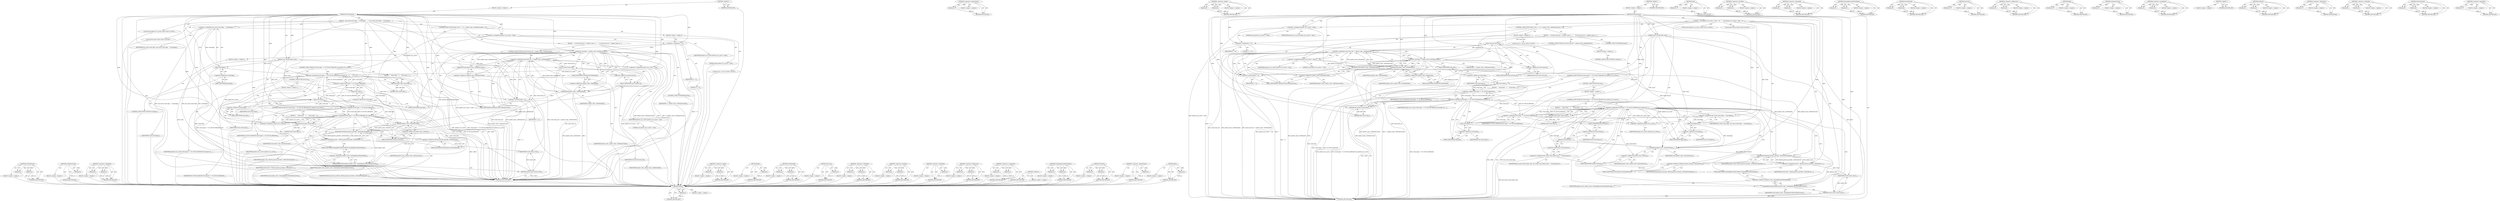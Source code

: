 digraph "&lt;operator&gt;.logicalNot" {
vulnerable_187 [label=<(METHOD,OnTouchEvent)>];
vulnerable_188 [label=<(PARAM,p1)>];
vulnerable_189 [label=<(PARAM,p2)>];
vulnerable_190 [label=<(BLOCK,&lt;empty&gt;,&lt;empty&gt;)>];
vulnerable_191 [label=<(METHOD_RETURN,ANY)>];
vulnerable_142 [label=<(METHOD,GetPointerCount)>];
vulnerable_143 [label=<(PARAM,p1)>];
vulnerable_144 [label=<(BLOCK,&lt;empty&gt;,&lt;empty&gt;)>];
vulnerable_145 [label=<(METHOD_RETURN,ANY)>];
vulnerable_164 [label=<(METHOD,&lt;operator&gt;.logicalAnd)>];
vulnerable_165 [label=<(PARAM,p1)>];
vulnerable_166 [label=<(PARAM,p2)>];
vulnerable_167 [label=<(BLOCK,&lt;empty&gt;,&lt;empty&gt;)>];
vulnerable_168 [label=<(METHOD_RETURN,ANY)>];
vulnerable_6 [label=<(METHOD,&lt;global&gt;)<SUB>1</SUB>>];
vulnerable_7 [label=<(BLOCK,&lt;empty&gt;,&lt;empty&gt;)<SUB>1</SUB>>];
vulnerable_8 [label=<(METHOD,OnTouchEvent)<SUB>1</SUB>>];
vulnerable_9 [label=<(PARAM,const TouchEvent&amp; event)<SUB>1</SUB>>];
vulnerable_10 [label=<(BLOCK,{
  last_touch_event_flags_ = event.flags();
  ...,{
  last_touch_event_flags_ = event.flags();
  ...)<SUB>1</SUB>>];
vulnerable_11 [label=<(&lt;operator&gt;.assignment,last_touch_event_flags_ = event.flags())<SUB>2</SUB>>];
vulnerable_12 [label=<(IDENTIFIER,last_touch_event_flags_,last_touch_event_flags_ = event.flags())<SUB>2</SUB>>];
vulnerable_13 [label=<(flags,event.flags())<SUB>2</SUB>>];
vulnerable_14 [label=<(&lt;operator&gt;.fieldAccess,event.flags)<SUB>2</SUB>>];
vulnerable_15 [label=<(IDENTIFIER,event,event.flags())<SUB>2</SUB>>];
vulnerable_16 [label=<(FIELD_IDENTIFIER,flags,flags)<SUB>2</SUB>>];
vulnerable_17 [label="<(LOCAL,bool pointer_id_is_active: bool)<SUB>3</SUB>>"];
vulnerable_18 [label=<(&lt;operator&gt;.assignment,pointer_id_is_active = false)<SUB>3</SUB>>];
vulnerable_19 [label=<(IDENTIFIER,pointer_id_is_active,pointer_id_is_active = false)<SUB>3</SUB>>];
vulnerable_20 [label=<(LITERAL,false,pointer_id_is_active = false)<SUB>3</SUB>>];
vulnerable_21 [label=<(CONTROL_STRUCTURE,FOR,for (size_t i = 0;i &lt; pointer_state_.GetPointerCount();++i))<SUB>4</SUB>>];
vulnerable_22 [label=<(BLOCK,&lt;empty&gt;,&lt;empty&gt;)<SUB>4</SUB>>];
vulnerable_23 [label="<(LOCAL,size_t i: size_t)<SUB>4</SUB>>"];
vulnerable_24 [label=<(&lt;operator&gt;.assignment,i = 0)<SUB>4</SUB>>];
vulnerable_25 [label=<(IDENTIFIER,i,i = 0)<SUB>4</SUB>>];
vulnerable_26 [label=<(LITERAL,0,i = 0)<SUB>4</SUB>>];
vulnerable_27 [label=<(&lt;operator&gt;.lessThan,i &lt; pointer_state_.GetPointerCount())<SUB>4</SUB>>];
vulnerable_28 [label=<(IDENTIFIER,i,i &lt; pointer_state_.GetPointerCount())<SUB>4</SUB>>];
vulnerable_29 [label=<(GetPointerCount,pointer_state_.GetPointerCount())<SUB>4</SUB>>];
vulnerable_30 [label=<(&lt;operator&gt;.fieldAccess,pointer_state_.GetPointerCount)<SUB>4</SUB>>];
vulnerable_31 [label=<(IDENTIFIER,pointer_state_,pointer_state_.GetPointerCount())<SUB>4</SUB>>];
vulnerable_32 [label=<(FIELD_IDENTIFIER,GetPointerCount,GetPointerCount)<SUB>4</SUB>>];
vulnerable_33 [label=<(&lt;operator&gt;.preIncrement,++i)<SUB>4</SUB>>];
vulnerable_34 [label=<(IDENTIFIER,i,++i)<SUB>4</SUB>>];
vulnerable_35 [label=<(BLOCK,{
     if (event.touch_id() != pointer_state_.G...,{
     if (event.touch_id() != pointer_state_.G...)<SUB>4</SUB>>];
vulnerable_36 [label=<(CONTROL_STRUCTURE,IF,if (event.touch_id() != pointer_state_.GetPointerId(i)))<SUB>5</SUB>>];
vulnerable_37 [label=<(&lt;operator&gt;.notEquals,event.touch_id() != pointer_state_.GetPointerId(i))<SUB>5</SUB>>];
vulnerable_38 [label=<(touch_id,event.touch_id())<SUB>5</SUB>>];
vulnerable_39 [label=<(&lt;operator&gt;.fieldAccess,event.touch_id)<SUB>5</SUB>>];
vulnerable_40 [label=<(IDENTIFIER,event,event.touch_id())<SUB>5</SUB>>];
vulnerable_41 [label=<(FIELD_IDENTIFIER,touch_id,touch_id)<SUB>5</SUB>>];
vulnerable_42 [label=<(GetPointerId,pointer_state_.GetPointerId(i))<SUB>5</SUB>>];
vulnerable_43 [label=<(&lt;operator&gt;.fieldAccess,pointer_state_.GetPointerId)<SUB>5</SUB>>];
vulnerable_44 [label=<(IDENTIFIER,pointer_state_,pointer_state_.GetPointerId(i))<SUB>5</SUB>>];
vulnerable_45 [label=<(FIELD_IDENTIFIER,GetPointerId,GetPointerId)<SUB>5</SUB>>];
vulnerable_46 [label=<(IDENTIFIER,i,pointer_state_.GetPointerId(i))<SUB>5</SUB>>];
vulnerable_47 [label=<(BLOCK,&lt;empty&gt;,&lt;empty&gt;)<SUB>6</SUB>>];
vulnerable_48 [label=<(CONTROL_STRUCTURE,CONTINUE,continue;)<SUB>6</SUB>>];
vulnerable_49 [label=<(&lt;operator&gt;.assignment,pointer_id_is_active = true)<SUB>7</SUB>>];
vulnerable_50 [label=<(IDENTIFIER,pointer_id_is_active,pointer_id_is_active = true)<SUB>7</SUB>>];
vulnerable_51 [label=<(LITERAL,true,pointer_id_is_active = true)<SUB>7</SUB>>];
vulnerable_52 [label=<(CONTROL_STRUCTURE,BREAK,break;)<SUB>8</SUB>>];
vulnerable_53 [label=<(CONTROL_STRUCTURE,IF,if (event.type() == ET_TOUCH_PRESSED &amp;&amp; pointer_id_is_active))<SUB>11</SUB>>];
vulnerable_54 [label=<(&lt;operator&gt;.logicalAnd,event.type() == ET_TOUCH_PRESSED &amp;&amp; pointer_id_...)<SUB>11</SUB>>];
vulnerable_55 [label=<(&lt;operator&gt;.equals,event.type() == ET_TOUCH_PRESSED)<SUB>11</SUB>>];
vulnerable_56 [label=<(type,event.type())<SUB>11</SUB>>];
vulnerable_57 [label=<(&lt;operator&gt;.fieldAccess,event.type)<SUB>11</SUB>>];
vulnerable_58 [label=<(IDENTIFIER,event,event.type())<SUB>11</SUB>>];
vulnerable_59 [label=<(FIELD_IDENTIFIER,type,type)<SUB>11</SUB>>];
vulnerable_60 [label=<(IDENTIFIER,ET_TOUCH_PRESSED,event.type() == ET_TOUCH_PRESSED)<SUB>11</SUB>>];
vulnerable_61 [label=<(IDENTIFIER,pointer_id_is_active,event.type() == ET_TOUCH_PRESSED &amp;&amp; pointer_id_...)<SUB>11</SUB>>];
vulnerable_62 [label=<(BLOCK,{
    return false;
  },{
    return false;
  })<SUB>11</SUB>>];
vulnerable_63 [label=<(RETURN,return false;,return false;)<SUB>12</SUB>>];
vulnerable_64 [label=<(LITERAL,false,return false;)<SUB>12</SUB>>];
vulnerable_65 [label=<(CONTROL_STRUCTURE,ELSE,else)<SUB>13</SUB>>];
vulnerable_66 [label=<(BLOCK,&lt;empty&gt;,&lt;empty&gt;)<SUB>13</SUB>>];
vulnerable_67 [label=<(CONTROL_STRUCTURE,IF,if (event.type() != ET_TOUCH_PRESSED &amp;&amp; !pointer_id_is_active))<SUB>13</SUB>>];
vulnerable_68 [label=<(&lt;operator&gt;.logicalAnd,event.type() != ET_TOUCH_PRESSED &amp;&amp; !pointer_id...)<SUB>13</SUB>>];
vulnerable_69 [label=<(&lt;operator&gt;.notEquals,event.type() != ET_TOUCH_PRESSED)<SUB>13</SUB>>];
vulnerable_70 [label=<(type,event.type())<SUB>13</SUB>>];
vulnerable_71 [label=<(&lt;operator&gt;.fieldAccess,event.type)<SUB>13</SUB>>];
vulnerable_72 [label=<(IDENTIFIER,event,event.type())<SUB>13</SUB>>];
vulnerable_73 [label=<(FIELD_IDENTIFIER,type,type)<SUB>13</SUB>>];
vulnerable_74 [label=<(IDENTIFIER,ET_TOUCH_PRESSED,event.type() != ET_TOUCH_PRESSED)<SUB>13</SUB>>];
vulnerable_75 [label=<(&lt;operator&gt;.logicalNot,!pointer_id_is_active)<SUB>13</SUB>>];
vulnerable_76 [label=<(IDENTIFIER,pointer_id_is_active,!pointer_id_is_active)<SUB>13</SUB>>];
vulnerable_77 [label=<(BLOCK,{
     return false;
   },{
     return false;
   })<SUB>13</SUB>>];
vulnerable_78 [label=<(RETURN,return false;,return false;)<SUB>14</SUB>>];
vulnerable_79 [label=<(LITERAL,false,return false;)<SUB>14</SUB>>];
vulnerable_80 [label=<(OnTouch,pointer_state_.OnTouch(event))<SUB>17</SUB>>];
vulnerable_81 [label=<(&lt;operator&gt;.fieldAccess,pointer_state_.OnTouch)<SUB>17</SUB>>];
vulnerable_82 [label=<(IDENTIFIER,pointer_state_,pointer_state_.OnTouch(event))<SUB>17</SUB>>];
vulnerable_83 [label=<(FIELD_IDENTIFIER,OnTouch,OnTouch)<SUB>17</SUB>>];
vulnerable_84 [label=<(IDENTIFIER,event,pointer_state_.OnTouch(event))<SUB>17</SUB>>];
vulnerable_85 [label="<(LOCAL,bool result: bool)<SUB>19</SUB>>"];
vulnerable_86 [label=<(&lt;operator&gt;.assignment,result = filtered_gesture_provider_.OnTouchEven...)<SUB>19</SUB>>];
vulnerable_87 [label=<(IDENTIFIER,result,result = filtered_gesture_provider_.OnTouchEven...)<SUB>19</SUB>>];
vulnerable_88 [label=<(OnTouchEvent,filtered_gesture_provider_.OnTouchEvent(pointer...)<SUB>19</SUB>>];
vulnerable_89 [label=<(&lt;operator&gt;.fieldAccess,filtered_gesture_provider_.OnTouchEvent)<SUB>19</SUB>>];
vulnerable_90 [label=<(IDENTIFIER,filtered_gesture_provider_,filtered_gesture_provider_.OnTouchEvent(pointer...)<SUB>19</SUB>>];
vulnerable_91 [label=<(FIELD_IDENTIFIER,OnTouchEvent,OnTouchEvent)<SUB>19</SUB>>];
vulnerable_92 [label=<(IDENTIFIER,pointer_state_,filtered_gesture_provider_.OnTouchEvent(pointer...)<SUB>19</SUB>>];
vulnerable_93 [label=<(CleanupRemovedTouchPoints,pointer_state_.CleanupRemovedTouchPoints(event))<SUB>20</SUB>>];
vulnerable_94 [label=<(&lt;operator&gt;.fieldAccess,pointer_state_.CleanupRemovedTouchPoints)<SUB>20</SUB>>];
vulnerable_95 [label=<(IDENTIFIER,pointer_state_,pointer_state_.CleanupRemovedTouchPoints(event))<SUB>20</SUB>>];
vulnerable_96 [label=<(FIELD_IDENTIFIER,CleanupRemovedTouchPoints,CleanupRemovedTouchPoints)<SUB>20</SUB>>];
vulnerable_97 [label=<(IDENTIFIER,event,pointer_state_.CleanupRemovedTouchPoints(event))<SUB>20</SUB>>];
vulnerable_98 [label=<(RETURN,return result;,return result;)<SUB>21</SUB>>];
vulnerable_99 [label=<(IDENTIFIER,result,return result;)<SUB>21</SUB>>];
vulnerable_100 [label=<(METHOD_RETURN,bool)<SUB>1</SUB>>];
vulnerable_102 [label=<(METHOD_RETURN,ANY)<SUB>1</SUB>>];
vulnerable_169 [label=<(METHOD,&lt;operator&gt;.equals)>];
vulnerable_170 [label=<(PARAM,p1)>];
vulnerable_171 [label=<(PARAM,p2)>];
vulnerable_172 [label=<(BLOCK,&lt;empty&gt;,&lt;empty&gt;)>];
vulnerable_173 [label=<(METHOD_RETURN,ANY)>];
vulnerable_128 [label=<(METHOD,flags)>];
vulnerable_129 [label=<(PARAM,p1)>];
vulnerable_130 [label=<(BLOCK,&lt;empty&gt;,&lt;empty&gt;)>];
vulnerable_131 [label=<(METHOD_RETURN,ANY)>];
vulnerable_159 [label=<(METHOD,GetPointerId)>];
vulnerable_160 [label=<(PARAM,p1)>];
vulnerable_161 [label=<(PARAM,p2)>];
vulnerable_162 [label=<(BLOCK,&lt;empty&gt;,&lt;empty&gt;)>];
vulnerable_163 [label=<(METHOD_RETURN,ANY)>];
vulnerable_155 [label=<(METHOD,touch_id)>];
vulnerable_156 [label=<(PARAM,p1)>];
vulnerable_157 [label=<(BLOCK,&lt;empty&gt;,&lt;empty&gt;)>];
vulnerable_158 [label=<(METHOD_RETURN,ANY)>];
vulnerable_150 [label=<(METHOD,&lt;operator&gt;.notEquals)>];
vulnerable_151 [label=<(PARAM,p1)>];
vulnerable_152 [label=<(PARAM,p2)>];
vulnerable_153 [label=<(BLOCK,&lt;empty&gt;,&lt;empty&gt;)>];
vulnerable_154 [label=<(METHOD_RETURN,ANY)>];
vulnerable_137 [label=<(METHOD,&lt;operator&gt;.lessThan)>];
vulnerable_138 [label=<(PARAM,p1)>];
vulnerable_139 [label=<(PARAM,p2)>];
vulnerable_140 [label=<(BLOCK,&lt;empty&gt;,&lt;empty&gt;)>];
vulnerable_141 [label=<(METHOD_RETURN,ANY)>];
vulnerable_178 [label=<(METHOD,&lt;operator&gt;.logicalNot)>];
vulnerable_179 [label=<(PARAM,p1)>];
vulnerable_180 [label=<(BLOCK,&lt;empty&gt;,&lt;empty&gt;)>];
vulnerable_181 [label=<(METHOD_RETURN,ANY)>];
vulnerable_132 [label=<(METHOD,&lt;operator&gt;.fieldAccess)>];
vulnerable_133 [label=<(PARAM,p1)>];
vulnerable_134 [label=<(PARAM,p2)>];
vulnerable_135 [label=<(BLOCK,&lt;empty&gt;,&lt;empty&gt;)>];
vulnerable_136 [label=<(METHOD_RETURN,ANY)>];
vulnerable_123 [label=<(METHOD,&lt;operator&gt;.assignment)>];
vulnerable_124 [label=<(PARAM,p1)>];
vulnerable_125 [label=<(PARAM,p2)>];
vulnerable_126 [label=<(BLOCK,&lt;empty&gt;,&lt;empty&gt;)>];
vulnerable_127 [label=<(METHOD_RETURN,ANY)>];
vulnerable_117 [label=<(METHOD,&lt;global&gt;)<SUB>1</SUB>>];
vulnerable_118 [label=<(BLOCK,&lt;empty&gt;,&lt;empty&gt;)>];
vulnerable_119 [label=<(METHOD_RETURN,ANY)>];
vulnerable_192 [label=<(METHOD,CleanupRemovedTouchPoints)>];
vulnerable_193 [label=<(PARAM,p1)>];
vulnerable_194 [label=<(PARAM,p2)>];
vulnerable_195 [label=<(BLOCK,&lt;empty&gt;,&lt;empty&gt;)>];
vulnerable_196 [label=<(METHOD_RETURN,ANY)>];
vulnerable_182 [label=<(METHOD,OnTouch)>];
vulnerable_183 [label=<(PARAM,p1)>];
vulnerable_184 [label=<(PARAM,p2)>];
vulnerable_185 [label=<(BLOCK,&lt;empty&gt;,&lt;empty&gt;)>];
vulnerable_186 [label=<(METHOD_RETURN,ANY)>];
vulnerable_146 [label=<(METHOD,&lt;operator&gt;.preIncrement)>];
vulnerable_147 [label=<(PARAM,p1)>];
vulnerable_148 [label=<(BLOCK,&lt;empty&gt;,&lt;empty&gt;)>];
vulnerable_149 [label=<(METHOD_RETURN,ANY)>];
vulnerable_174 [label=<(METHOD,type)>];
vulnerable_175 [label=<(PARAM,p1)>];
vulnerable_176 [label=<(BLOCK,&lt;empty&gt;,&lt;empty&gt;)>];
vulnerable_177 [label=<(METHOD_RETURN,ANY)>];
fixed_193 [label=<(METHOD,latency)>];
fixed_194 [label=<(PARAM,p1)>];
fixed_195 [label=<(BLOCK,&lt;empty&gt;,&lt;empty&gt;)>];
fixed_196 [label=<(METHOD_RETURN,ANY)>];
fixed_149 [label=<(METHOD,&lt;operator&gt;.preIncrement)>];
fixed_150 [label=<(PARAM,p1)>];
fixed_151 [label=<(BLOCK,&lt;empty&gt;,&lt;empty&gt;)>];
fixed_152 [label=<(METHOD_RETURN,ANY)>];
fixed_172 [label=<(METHOD,&lt;operator&gt;.equals)>];
fixed_173 [label=<(PARAM,p1)>];
fixed_174 [label=<(PARAM,p2)>];
fixed_175 [label=<(BLOCK,&lt;empty&gt;,&lt;empty&gt;)>];
fixed_176 [label=<(METHOD_RETURN,ANY)>];
fixed_6 [label=<(METHOD,&lt;global&gt;)<SUB>1</SUB>>];
fixed_7 [label=<(BLOCK,&lt;empty&gt;,&lt;empty&gt;)<SUB>1</SUB>>];
fixed_8 [label=<(METHOD,OnTouchEvent)<SUB>1</SUB>>];
fixed_9 [label=<(PARAM,const TouchEvent&amp; event)<SUB>1</SUB>>];
fixed_10 [label=<(BLOCK,{
   bool pointer_id_is_active = false;
   for ...,{
   bool pointer_id_is_active = false;
   for ...)<SUB>1</SUB>>];
fixed_11 [label="<(LOCAL,bool pointer_id_is_active: bool)<SUB>2</SUB>>"];
fixed_12 [label=<(&lt;operator&gt;.assignment,pointer_id_is_active = false)<SUB>2</SUB>>];
fixed_13 [label=<(IDENTIFIER,pointer_id_is_active,pointer_id_is_active = false)<SUB>2</SUB>>];
fixed_14 [label=<(LITERAL,false,pointer_id_is_active = false)<SUB>2</SUB>>];
fixed_15 [label=<(CONTROL_STRUCTURE,FOR,for (size_t i = 0;i &lt; pointer_state_.GetPointerCount();++i))<SUB>3</SUB>>];
fixed_16 [label=<(BLOCK,&lt;empty&gt;,&lt;empty&gt;)<SUB>3</SUB>>];
fixed_17 [label="<(LOCAL,size_t i: size_t)<SUB>3</SUB>>"];
fixed_18 [label=<(&lt;operator&gt;.assignment,i = 0)<SUB>3</SUB>>];
fixed_19 [label=<(IDENTIFIER,i,i = 0)<SUB>3</SUB>>];
fixed_20 [label=<(LITERAL,0,i = 0)<SUB>3</SUB>>];
fixed_21 [label=<(&lt;operator&gt;.lessThan,i &lt; pointer_state_.GetPointerCount())<SUB>3</SUB>>];
fixed_22 [label=<(IDENTIFIER,i,i &lt; pointer_state_.GetPointerCount())<SUB>3</SUB>>];
fixed_23 [label=<(GetPointerCount,pointer_state_.GetPointerCount())<SUB>3</SUB>>];
fixed_24 [label=<(&lt;operator&gt;.fieldAccess,pointer_state_.GetPointerCount)<SUB>3</SUB>>];
fixed_25 [label=<(IDENTIFIER,pointer_state_,pointer_state_.GetPointerCount())<SUB>3</SUB>>];
fixed_26 [label=<(FIELD_IDENTIFIER,GetPointerCount,GetPointerCount)<SUB>3</SUB>>];
fixed_27 [label=<(&lt;operator&gt;.preIncrement,++i)<SUB>3</SUB>>];
fixed_28 [label=<(IDENTIFIER,i,++i)<SUB>3</SUB>>];
fixed_29 [label=<(BLOCK,{
     if (event.touch_id() != pointer_state_.G...,{
     if (event.touch_id() != pointer_state_.G...)<SUB>3</SUB>>];
fixed_30 [label=<(CONTROL_STRUCTURE,IF,if (event.touch_id() != pointer_state_.GetPointerId(i)))<SUB>4</SUB>>];
fixed_31 [label=<(&lt;operator&gt;.notEquals,event.touch_id() != pointer_state_.GetPointerId(i))<SUB>4</SUB>>];
fixed_32 [label=<(touch_id,event.touch_id())<SUB>4</SUB>>];
fixed_33 [label=<(&lt;operator&gt;.fieldAccess,event.touch_id)<SUB>4</SUB>>];
fixed_34 [label=<(IDENTIFIER,event,event.touch_id())<SUB>4</SUB>>];
fixed_35 [label=<(FIELD_IDENTIFIER,touch_id,touch_id)<SUB>4</SUB>>];
fixed_36 [label=<(GetPointerId,pointer_state_.GetPointerId(i))<SUB>4</SUB>>];
fixed_37 [label=<(&lt;operator&gt;.fieldAccess,pointer_state_.GetPointerId)<SUB>4</SUB>>];
fixed_38 [label=<(IDENTIFIER,pointer_state_,pointer_state_.GetPointerId(i))<SUB>4</SUB>>];
fixed_39 [label=<(FIELD_IDENTIFIER,GetPointerId,GetPointerId)<SUB>4</SUB>>];
fixed_40 [label=<(IDENTIFIER,i,pointer_state_.GetPointerId(i))<SUB>4</SUB>>];
fixed_41 [label=<(BLOCK,&lt;empty&gt;,&lt;empty&gt;)<SUB>5</SUB>>];
fixed_42 [label=<(CONTROL_STRUCTURE,CONTINUE,continue;)<SUB>5</SUB>>];
fixed_43 [label=<(&lt;operator&gt;.assignment,pointer_id_is_active = true)<SUB>6</SUB>>];
fixed_44 [label=<(IDENTIFIER,pointer_id_is_active,pointer_id_is_active = true)<SUB>6</SUB>>];
fixed_45 [label=<(LITERAL,true,pointer_id_is_active = true)<SUB>6</SUB>>];
fixed_46 [label=<(CONTROL_STRUCTURE,BREAK,break;)<SUB>7</SUB>>];
fixed_47 [label=<(CONTROL_STRUCTURE,IF,if (event.type() == ET_TOUCH_PRESSED &amp;&amp; pointer_id_is_active))<SUB>10</SUB>>];
fixed_48 [label=<(&lt;operator&gt;.logicalAnd,event.type() == ET_TOUCH_PRESSED &amp;&amp; pointer_id_...)<SUB>10</SUB>>];
fixed_49 [label=<(&lt;operator&gt;.equals,event.type() == ET_TOUCH_PRESSED)<SUB>10</SUB>>];
fixed_50 [label=<(type,event.type())<SUB>10</SUB>>];
fixed_51 [label=<(&lt;operator&gt;.fieldAccess,event.type)<SUB>10</SUB>>];
fixed_52 [label=<(IDENTIFIER,event,event.type())<SUB>10</SUB>>];
fixed_53 [label=<(FIELD_IDENTIFIER,type,type)<SUB>10</SUB>>];
fixed_54 [label=<(IDENTIFIER,ET_TOUCH_PRESSED,event.type() == ET_TOUCH_PRESSED)<SUB>10</SUB>>];
fixed_55 [label=<(IDENTIFIER,pointer_id_is_active,event.type() == ET_TOUCH_PRESSED &amp;&amp; pointer_id_...)<SUB>10</SUB>>];
fixed_56 [label=<(BLOCK,{
    return false;
  },{
    return false;
  })<SUB>10</SUB>>];
fixed_57 [label=<(RETURN,return false;,return false;)<SUB>11</SUB>>];
fixed_58 [label=<(LITERAL,false,return false;)<SUB>11</SUB>>];
fixed_59 [label=<(CONTROL_STRUCTURE,ELSE,else)<SUB>12</SUB>>];
fixed_60 [label=<(BLOCK,&lt;empty&gt;,&lt;empty&gt;)<SUB>12</SUB>>];
fixed_61 [label=<(CONTROL_STRUCTURE,IF,if (event.type() != ET_TOUCH_PRESSED &amp;&amp; !pointer_id_is_active))<SUB>12</SUB>>];
fixed_62 [label=<(&lt;operator&gt;.logicalAnd,event.type() != ET_TOUCH_PRESSED &amp;&amp; !pointer_id...)<SUB>12</SUB>>];
fixed_63 [label=<(&lt;operator&gt;.notEquals,event.type() != ET_TOUCH_PRESSED)<SUB>12</SUB>>];
fixed_64 [label=<(type,event.type())<SUB>12</SUB>>];
fixed_65 [label=<(&lt;operator&gt;.fieldAccess,event.type)<SUB>12</SUB>>];
fixed_66 [label=<(IDENTIFIER,event,event.type())<SUB>12</SUB>>];
fixed_67 [label=<(FIELD_IDENTIFIER,type,type)<SUB>12</SUB>>];
fixed_68 [label=<(IDENTIFIER,ET_TOUCH_PRESSED,event.type() != ET_TOUCH_PRESSED)<SUB>12</SUB>>];
fixed_69 [label=<(&lt;operator&gt;.logicalNot,!pointer_id_is_active)<SUB>12</SUB>>];
fixed_70 [label=<(IDENTIFIER,pointer_id_is_active,!pointer_id_is_active)<SUB>12</SUB>>];
fixed_71 [label=<(BLOCK,{
     return false;
   },{
     return false;
   })<SUB>12</SUB>>];
fixed_72 [label=<(RETURN,return false;,return false;)<SUB>13</SUB>>];
fixed_73 [label=<(LITERAL,false,return false;)<SUB>13</SUB>>];
fixed_74 [label=<(&lt;operator&gt;.assignment,last_touch_event_flags_ = event.flags())<SUB>16</SUB>>];
fixed_75 [label=<(IDENTIFIER,last_touch_event_flags_,last_touch_event_flags_ = event.flags())<SUB>16</SUB>>];
fixed_76 [label=<(flags,event.flags())<SUB>16</SUB>>];
fixed_77 [label=<(&lt;operator&gt;.fieldAccess,event.flags)<SUB>16</SUB>>];
fixed_78 [label=<(IDENTIFIER,event,event.flags())<SUB>16</SUB>>];
fixed_79 [label=<(FIELD_IDENTIFIER,flags,flags)<SUB>16</SUB>>];
fixed_80 [label=<(&lt;operator&gt;.assignment,last_touch_event_latency_info_ = *event.latency())<SUB>17</SUB>>];
fixed_81 [label=<(IDENTIFIER,last_touch_event_latency_info_,last_touch_event_latency_info_ = *event.latency())<SUB>17</SUB>>];
fixed_82 [label=<(&lt;operator&gt;.indirection,*event.latency())<SUB>17</SUB>>];
fixed_83 [label=<(latency,event.latency())<SUB>17</SUB>>];
fixed_84 [label=<(&lt;operator&gt;.fieldAccess,event.latency)<SUB>17</SUB>>];
fixed_85 [label=<(IDENTIFIER,event,event.latency())<SUB>17</SUB>>];
fixed_86 [label=<(FIELD_IDENTIFIER,latency,latency)<SUB>17</SUB>>];
fixed_87 [label=<(OnTouch,pointer_state_.OnTouch(event))<SUB>18</SUB>>];
fixed_88 [label=<(&lt;operator&gt;.fieldAccess,pointer_state_.OnTouch)<SUB>18</SUB>>];
fixed_89 [label=<(IDENTIFIER,pointer_state_,pointer_state_.OnTouch(event))<SUB>18</SUB>>];
fixed_90 [label=<(FIELD_IDENTIFIER,OnTouch,OnTouch)<SUB>18</SUB>>];
fixed_91 [label=<(IDENTIFIER,event,pointer_state_.OnTouch(event))<SUB>18</SUB>>];
fixed_92 [label="<(LOCAL,bool result: bool)<SUB>20</SUB>>"];
fixed_93 [label=<(&lt;operator&gt;.assignment,result = filtered_gesture_provider_.OnTouchEven...)<SUB>20</SUB>>];
fixed_94 [label=<(IDENTIFIER,result,result = filtered_gesture_provider_.OnTouchEven...)<SUB>20</SUB>>];
fixed_95 [label=<(OnTouchEvent,filtered_gesture_provider_.OnTouchEvent(pointer...)<SUB>20</SUB>>];
fixed_96 [label=<(&lt;operator&gt;.fieldAccess,filtered_gesture_provider_.OnTouchEvent)<SUB>20</SUB>>];
fixed_97 [label=<(IDENTIFIER,filtered_gesture_provider_,filtered_gesture_provider_.OnTouchEvent(pointer...)<SUB>20</SUB>>];
fixed_98 [label=<(FIELD_IDENTIFIER,OnTouchEvent,OnTouchEvent)<SUB>20</SUB>>];
fixed_99 [label=<(IDENTIFIER,pointer_state_,filtered_gesture_provider_.OnTouchEvent(pointer...)<SUB>20</SUB>>];
fixed_100 [label=<(CleanupRemovedTouchPoints,pointer_state_.CleanupRemovedTouchPoints(event))<SUB>21</SUB>>];
fixed_101 [label=<(&lt;operator&gt;.fieldAccess,pointer_state_.CleanupRemovedTouchPoints)<SUB>21</SUB>>];
fixed_102 [label=<(IDENTIFIER,pointer_state_,pointer_state_.CleanupRemovedTouchPoints(event))<SUB>21</SUB>>];
fixed_103 [label=<(FIELD_IDENTIFIER,CleanupRemovedTouchPoints,CleanupRemovedTouchPoints)<SUB>21</SUB>>];
fixed_104 [label=<(IDENTIFIER,event,pointer_state_.CleanupRemovedTouchPoints(event))<SUB>21</SUB>>];
fixed_105 [label=<(RETURN,return result;,return result;)<SUB>22</SUB>>];
fixed_106 [label=<(IDENTIFIER,result,return result;)<SUB>22</SUB>>];
fixed_107 [label=<(METHOD_RETURN,bool)<SUB>1</SUB>>];
fixed_109 [label=<(METHOD_RETURN,ANY)<SUB>1</SUB>>];
fixed_177 [label=<(METHOD,type)>];
fixed_178 [label=<(PARAM,p1)>];
fixed_179 [label=<(BLOCK,&lt;empty&gt;,&lt;empty&gt;)>];
fixed_180 [label=<(METHOD_RETURN,ANY)>];
fixed_135 [label=<(METHOD,&lt;operator&gt;.lessThan)>];
fixed_136 [label=<(PARAM,p1)>];
fixed_137 [label=<(PARAM,p2)>];
fixed_138 [label=<(BLOCK,&lt;empty&gt;,&lt;empty&gt;)>];
fixed_139 [label=<(METHOD_RETURN,ANY)>];
fixed_167 [label=<(METHOD,&lt;operator&gt;.logicalAnd)>];
fixed_168 [label=<(PARAM,p1)>];
fixed_169 [label=<(PARAM,p2)>];
fixed_170 [label=<(BLOCK,&lt;empty&gt;,&lt;empty&gt;)>];
fixed_171 [label=<(METHOD_RETURN,ANY)>];
fixed_207 [label=<(METHOD,CleanupRemovedTouchPoints)>];
fixed_208 [label=<(PARAM,p1)>];
fixed_209 [label=<(PARAM,p2)>];
fixed_210 [label=<(BLOCK,&lt;empty&gt;,&lt;empty&gt;)>];
fixed_211 [label=<(METHOD_RETURN,ANY)>];
fixed_162 [label=<(METHOD,GetPointerId)>];
fixed_163 [label=<(PARAM,p1)>];
fixed_164 [label=<(PARAM,p2)>];
fixed_165 [label=<(BLOCK,&lt;empty&gt;,&lt;empty&gt;)>];
fixed_166 [label=<(METHOD_RETURN,ANY)>];
fixed_158 [label=<(METHOD,touch_id)>];
fixed_159 [label=<(PARAM,p1)>];
fixed_160 [label=<(BLOCK,&lt;empty&gt;,&lt;empty&gt;)>];
fixed_161 [label=<(METHOD_RETURN,ANY)>];
fixed_144 [label=<(METHOD,&lt;operator&gt;.fieldAccess)>];
fixed_145 [label=<(PARAM,p1)>];
fixed_146 [label=<(PARAM,p2)>];
fixed_147 [label=<(BLOCK,&lt;empty&gt;,&lt;empty&gt;)>];
fixed_148 [label=<(METHOD_RETURN,ANY)>];
fixed_185 [label=<(METHOD,flags)>];
fixed_186 [label=<(PARAM,p1)>];
fixed_187 [label=<(BLOCK,&lt;empty&gt;,&lt;empty&gt;)>];
fixed_188 [label=<(METHOD_RETURN,ANY)>];
fixed_140 [label=<(METHOD,GetPointerCount)>];
fixed_141 [label=<(PARAM,p1)>];
fixed_142 [label=<(BLOCK,&lt;empty&gt;,&lt;empty&gt;)>];
fixed_143 [label=<(METHOD_RETURN,ANY)>];
fixed_130 [label=<(METHOD,&lt;operator&gt;.assignment)>];
fixed_131 [label=<(PARAM,p1)>];
fixed_132 [label=<(PARAM,p2)>];
fixed_133 [label=<(BLOCK,&lt;empty&gt;,&lt;empty&gt;)>];
fixed_134 [label=<(METHOD_RETURN,ANY)>];
fixed_124 [label=<(METHOD,&lt;global&gt;)<SUB>1</SUB>>];
fixed_125 [label=<(BLOCK,&lt;empty&gt;,&lt;empty&gt;)>];
fixed_126 [label=<(METHOD_RETURN,ANY)>];
fixed_197 [label=<(METHOD,OnTouch)>];
fixed_198 [label=<(PARAM,p1)>];
fixed_199 [label=<(PARAM,p2)>];
fixed_200 [label=<(BLOCK,&lt;empty&gt;,&lt;empty&gt;)>];
fixed_201 [label=<(METHOD_RETURN,ANY)>];
fixed_189 [label=<(METHOD,&lt;operator&gt;.indirection)>];
fixed_190 [label=<(PARAM,p1)>];
fixed_191 [label=<(BLOCK,&lt;empty&gt;,&lt;empty&gt;)>];
fixed_192 [label=<(METHOD_RETURN,ANY)>];
fixed_153 [label=<(METHOD,&lt;operator&gt;.notEquals)>];
fixed_154 [label=<(PARAM,p1)>];
fixed_155 [label=<(PARAM,p2)>];
fixed_156 [label=<(BLOCK,&lt;empty&gt;,&lt;empty&gt;)>];
fixed_157 [label=<(METHOD_RETURN,ANY)>];
fixed_202 [label=<(METHOD,OnTouchEvent)>];
fixed_203 [label=<(PARAM,p1)>];
fixed_204 [label=<(PARAM,p2)>];
fixed_205 [label=<(BLOCK,&lt;empty&gt;,&lt;empty&gt;)>];
fixed_206 [label=<(METHOD_RETURN,ANY)>];
fixed_181 [label=<(METHOD,&lt;operator&gt;.logicalNot)>];
fixed_182 [label=<(PARAM,p1)>];
fixed_183 [label=<(BLOCK,&lt;empty&gt;,&lt;empty&gt;)>];
fixed_184 [label=<(METHOD_RETURN,ANY)>];
vulnerable_187 -> vulnerable_188  [key=0, label="AST: "];
vulnerable_187 -> vulnerable_188  [key=1, label="DDG: "];
vulnerable_187 -> vulnerable_190  [key=0, label="AST: "];
vulnerable_187 -> vulnerable_189  [key=0, label="AST: "];
vulnerable_187 -> vulnerable_189  [key=1, label="DDG: "];
vulnerable_187 -> vulnerable_191  [key=0, label="AST: "];
vulnerable_187 -> vulnerable_191  [key=1, label="CFG: "];
vulnerable_188 -> vulnerable_191  [key=0, label="DDG: p1"];
vulnerable_189 -> vulnerable_191  [key=0, label="DDG: p2"];
vulnerable_190 -> fixed_193  [key=0];
vulnerable_191 -> fixed_193  [key=0];
vulnerable_142 -> vulnerable_143  [key=0, label="AST: "];
vulnerable_142 -> vulnerable_143  [key=1, label="DDG: "];
vulnerable_142 -> vulnerable_144  [key=0, label="AST: "];
vulnerable_142 -> vulnerable_145  [key=0, label="AST: "];
vulnerable_142 -> vulnerable_145  [key=1, label="CFG: "];
vulnerable_143 -> vulnerable_145  [key=0, label="DDG: p1"];
vulnerable_144 -> fixed_193  [key=0];
vulnerable_145 -> fixed_193  [key=0];
vulnerable_164 -> vulnerable_165  [key=0, label="AST: "];
vulnerable_164 -> vulnerable_165  [key=1, label="DDG: "];
vulnerable_164 -> vulnerable_167  [key=0, label="AST: "];
vulnerable_164 -> vulnerable_166  [key=0, label="AST: "];
vulnerable_164 -> vulnerable_166  [key=1, label="DDG: "];
vulnerable_164 -> vulnerable_168  [key=0, label="AST: "];
vulnerable_164 -> vulnerable_168  [key=1, label="CFG: "];
vulnerable_165 -> vulnerable_168  [key=0, label="DDG: p1"];
vulnerable_166 -> vulnerable_168  [key=0, label="DDG: p2"];
vulnerable_167 -> fixed_193  [key=0];
vulnerable_168 -> fixed_193  [key=0];
vulnerable_6 -> vulnerable_7  [key=0, label="AST: "];
vulnerable_6 -> vulnerable_102  [key=0, label="AST: "];
vulnerable_6 -> vulnerable_102  [key=1, label="CFG: "];
vulnerable_7 -> vulnerable_8  [key=0, label="AST: "];
vulnerable_8 -> vulnerable_9  [key=0, label="AST: "];
vulnerable_8 -> vulnerable_9  [key=1, label="DDG: "];
vulnerable_8 -> vulnerable_10  [key=0, label="AST: "];
vulnerable_8 -> vulnerable_100  [key=0, label="AST: "];
vulnerable_8 -> vulnerable_16  [key=0, label="CFG: "];
vulnerable_8 -> vulnerable_18  [key=0, label="DDG: "];
vulnerable_8 -> vulnerable_80  [key=0, label="DDG: "];
vulnerable_8 -> vulnerable_93  [key=0, label="DDG: "];
vulnerable_8 -> vulnerable_99  [key=0, label="DDG: "];
vulnerable_8 -> vulnerable_24  [key=0, label="DDG: "];
vulnerable_8 -> vulnerable_27  [key=0, label="DDG: "];
vulnerable_8 -> vulnerable_33  [key=0, label="DDG: "];
vulnerable_8 -> vulnerable_49  [key=0, label="DDG: "];
vulnerable_8 -> vulnerable_54  [key=0, label="DDG: "];
vulnerable_8 -> vulnerable_63  [key=0, label="DDG: "];
vulnerable_8 -> vulnerable_88  [key=0, label="DDG: "];
vulnerable_8 -> vulnerable_55  [key=0, label="DDG: "];
vulnerable_8 -> vulnerable_64  [key=0, label="DDG: "];
vulnerable_8 -> vulnerable_42  [key=0, label="DDG: "];
vulnerable_8 -> vulnerable_78  [key=0, label="DDG: "];
vulnerable_8 -> vulnerable_69  [key=0, label="DDG: "];
vulnerable_8 -> vulnerable_75  [key=0, label="DDG: "];
vulnerable_8 -> vulnerable_79  [key=0, label="DDG: "];
vulnerable_9 -> vulnerable_100  [key=0, label="DDG: event"];
vulnerable_9 -> vulnerable_80  [key=0, label="DDG: event"];
vulnerable_9 -> vulnerable_13  [key=0, label="DDG: event"];
vulnerable_9 -> vulnerable_56  [key=0, label="DDG: event"];
vulnerable_9 -> vulnerable_38  [key=0, label="DDG: event"];
vulnerable_9 -> vulnerable_70  [key=0, label="DDG: event"];
vulnerable_10 -> vulnerable_11  [key=0, label="AST: "];
vulnerable_10 -> vulnerable_17  [key=0, label="AST: "];
vulnerable_10 -> vulnerable_18  [key=0, label="AST: "];
vulnerable_10 -> vulnerable_21  [key=0, label="AST: "];
vulnerable_10 -> vulnerable_53  [key=0, label="AST: "];
vulnerable_10 -> vulnerable_80  [key=0, label="AST: "];
vulnerable_10 -> vulnerable_85  [key=0, label="AST: "];
vulnerable_10 -> vulnerable_86  [key=0, label="AST: "];
vulnerable_10 -> vulnerable_93  [key=0, label="AST: "];
vulnerable_10 -> vulnerable_98  [key=0, label="AST: "];
vulnerable_11 -> vulnerable_12  [key=0, label="AST: "];
vulnerable_11 -> vulnerable_13  [key=0, label="AST: "];
vulnerable_11 -> vulnerable_18  [key=0, label="CFG: "];
vulnerable_11 -> vulnerable_100  [key=0, label="DDG: event.flags()"];
vulnerable_11 -> vulnerable_100  [key=1, label="DDG: last_touch_event_flags_ = event.flags()"];
vulnerable_11 -> vulnerable_100  [key=2, label="DDG: last_touch_event_flags_"];
vulnerable_12 -> fixed_193  [key=0];
vulnerable_13 -> vulnerable_14  [key=0, label="AST: "];
vulnerable_13 -> vulnerable_11  [key=0, label="CFG: "];
vulnerable_13 -> vulnerable_11  [key=1, label="DDG: event.flags"];
vulnerable_13 -> vulnerable_100  [key=0, label="DDG: event.flags"];
vulnerable_13 -> vulnerable_80  [key=0, label="DDG: event.flags"];
vulnerable_14 -> vulnerable_15  [key=0, label="AST: "];
vulnerable_14 -> vulnerable_16  [key=0, label="AST: "];
vulnerable_14 -> vulnerable_13  [key=0, label="CFG: "];
vulnerable_15 -> fixed_193  [key=0];
vulnerable_16 -> vulnerable_14  [key=0, label="CFG: "];
vulnerable_17 -> fixed_193  [key=0];
vulnerable_18 -> vulnerable_19  [key=0, label="AST: "];
vulnerable_18 -> vulnerable_20  [key=0, label="AST: "];
vulnerable_18 -> vulnerable_24  [key=0, label="CFG: "];
vulnerable_18 -> vulnerable_100  [key=0, label="DDG: pointer_id_is_active = false"];
vulnerable_18 -> vulnerable_54  [key=0, label="DDG: pointer_id_is_active"];
vulnerable_19 -> fixed_193  [key=0];
vulnerable_20 -> fixed_193  [key=0];
vulnerable_21 -> vulnerable_22  [key=0, label="AST: "];
vulnerable_21 -> vulnerable_27  [key=0, label="AST: "];
vulnerable_21 -> vulnerable_33  [key=0, label="AST: "];
vulnerable_21 -> vulnerable_35  [key=0, label="AST: "];
vulnerable_22 -> vulnerable_23  [key=0, label="AST: "];
vulnerable_22 -> vulnerable_24  [key=0, label="AST: "];
vulnerable_23 -> fixed_193  [key=0];
vulnerable_24 -> vulnerable_25  [key=0, label="AST: "];
vulnerable_24 -> vulnerable_26  [key=0, label="AST: "];
vulnerable_24 -> vulnerable_32  [key=0, label="CFG: "];
vulnerable_24 -> vulnerable_100  [key=0, label="DDG: i = 0"];
vulnerable_24 -> vulnerable_27  [key=0, label="DDG: i"];
vulnerable_25 -> fixed_193  [key=0];
vulnerable_26 -> fixed_193  [key=0];
vulnerable_27 -> vulnerable_28  [key=0, label="AST: "];
vulnerable_27 -> vulnerable_29  [key=0, label="AST: "];
vulnerable_27 -> vulnerable_41  [key=0, label="CFG: "];
vulnerable_27 -> vulnerable_41  [key=1, label="CDG: "];
vulnerable_27 -> vulnerable_59  [key=0, label="CFG: "];
vulnerable_27 -> vulnerable_100  [key=0, label="DDG: i"];
vulnerable_27 -> vulnerable_100  [key=1, label="DDG: pointer_state_.GetPointerCount()"];
vulnerable_27 -> vulnerable_100  [key=2, label="DDG: i &lt; pointer_state_.GetPointerCount()"];
vulnerable_27 -> vulnerable_42  [key=0, label="DDG: i"];
vulnerable_27 -> vulnerable_42  [key=1, label="CDG: "];
vulnerable_27 -> vulnerable_37  [key=0, label="CDG: "];
vulnerable_27 -> vulnerable_38  [key=0, label="CDG: "];
vulnerable_27 -> vulnerable_45  [key=0, label="CDG: "];
vulnerable_27 -> vulnerable_43  [key=0, label="CDG: "];
vulnerable_27 -> vulnerable_39  [key=0, label="CDG: "];
vulnerable_28 -> fixed_193  [key=0];
vulnerable_29 -> vulnerable_30  [key=0, label="AST: "];
vulnerable_29 -> vulnerable_27  [key=0, label="CFG: "];
vulnerable_29 -> vulnerable_27  [key=1, label="DDG: pointer_state_.GetPointerCount"];
vulnerable_29 -> vulnerable_100  [key=0, label="DDG: pointer_state_.GetPointerCount"];
vulnerable_29 -> vulnerable_88  [key=0, label="DDG: pointer_state_.GetPointerCount"];
vulnerable_30 -> vulnerable_31  [key=0, label="AST: "];
vulnerable_30 -> vulnerable_32  [key=0, label="AST: "];
vulnerable_30 -> vulnerable_29  [key=0, label="CFG: "];
vulnerable_31 -> fixed_193  [key=0];
vulnerable_32 -> vulnerable_30  [key=0, label="CFG: "];
vulnerable_33 -> vulnerable_34  [key=0, label="AST: "];
vulnerable_33 -> vulnerable_32  [key=0, label="CFG: "];
vulnerable_33 -> vulnerable_100  [key=0, label="DDG: ++i"];
vulnerable_33 -> vulnerable_27  [key=0, label="DDG: i"];
vulnerable_34 -> fixed_193  [key=0];
vulnerable_35 -> vulnerable_36  [key=0, label="AST: "];
vulnerable_35 -> vulnerable_49  [key=0, label="AST: "];
vulnerable_35 -> vulnerable_52  [key=0, label="AST: "];
vulnerable_36 -> vulnerable_37  [key=0, label="AST: "];
vulnerable_36 -> vulnerable_47  [key=0, label="AST: "];
vulnerable_37 -> vulnerable_38  [key=0, label="AST: "];
vulnerable_37 -> vulnerable_42  [key=0, label="AST: "];
vulnerable_37 -> vulnerable_33  [key=0, label="CFG: "];
vulnerable_37 -> vulnerable_33  [key=1, label="CDG: "];
vulnerable_37 -> vulnerable_49  [key=0, label="CFG: "];
vulnerable_37 -> vulnerable_49  [key=1, label="CDG: "];
vulnerable_37 -> vulnerable_100  [key=0, label="DDG: event.touch_id()"];
vulnerable_37 -> vulnerable_100  [key=1, label="DDG: pointer_state_.GetPointerId(i)"];
vulnerable_37 -> vulnerable_100  [key=2, label="DDG: event.touch_id() != pointer_state_.GetPointerId(i)"];
vulnerable_37 -> vulnerable_30  [key=0, label="CDG: "];
vulnerable_37 -> vulnerable_32  [key=0, label="CDG: "];
vulnerable_37 -> vulnerable_27  [key=0, label="CDG: "];
vulnerable_37 -> vulnerable_29  [key=0, label="CDG: "];
vulnerable_38 -> vulnerable_39  [key=0, label="AST: "];
vulnerable_38 -> vulnerable_45  [key=0, label="CFG: "];
vulnerable_38 -> vulnerable_100  [key=0, label="DDG: event.touch_id"];
vulnerable_38 -> vulnerable_80  [key=0, label="DDG: event.touch_id"];
vulnerable_38 -> vulnerable_37  [key=0, label="DDG: event.touch_id"];
vulnerable_39 -> vulnerable_40  [key=0, label="AST: "];
vulnerable_39 -> vulnerable_41  [key=0, label="AST: "];
vulnerable_39 -> vulnerable_38  [key=0, label="CFG: "];
vulnerable_40 -> fixed_193  [key=0];
vulnerable_41 -> vulnerable_39  [key=0, label="CFG: "];
vulnerable_42 -> vulnerable_43  [key=0, label="AST: "];
vulnerable_42 -> vulnerable_46  [key=0, label="AST: "];
vulnerable_42 -> vulnerable_37  [key=0, label="CFG: "];
vulnerable_42 -> vulnerable_37  [key=1, label="DDG: pointer_state_.GetPointerId"];
vulnerable_42 -> vulnerable_37  [key=2, label="DDG: i"];
vulnerable_42 -> vulnerable_100  [key=0, label="DDG: pointer_state_.GetPointerId"];
vulnerable_42 -> vulnerable_100  [key=1, label="DDG: i"];
vulnerable_42 -> vulnerable_33  [key=0, label="DDG: i"];
vulnerable_42 -> vulnerable_88  [key=0, label="DDG: pointer_state_.GetPointerId"];
vulnerable_43 -> vulnerable_44  [key=0, label="AST: "];
vulnerable_43 -> vulnerable_45  [key=0, label="AST: "];
vulnerable_43 -> vulnerable_42  [key=0, label="CFG: "];
vulnerable_44 -> fixed_193  [key=0];
vulnerable_45 -> vulnerable_43  [key=0, label="CFG: "];
vulnerable_46 -> fixed_193  [key=0];
vulnerable_47 -> vulnerable_48  [key=0, label="AST: "];
vulnerable_48 -> fixed_193  [key=0];
vulnerable_49 -> vulnerable_50  [key=0, label="AST: "];
vulnerable_49 -> vulnerable_51  [key=0, label="AST: "];
vulnerable_49 -> vulnerable_59  [key=0, label="CFG: "];
vulnerable_49 -> vulnerable_100  [key=0, label="DDG: pointer_id_is_active = true"];
vulnerable_49 -> vulnerable_54  [key=0, label="DDG: pointer_id_is_active"];
vulnerable_50 -> fixed_193  [key=0];
vulnerable_51 -> fixed_193  [key=0];
vulnerable_52 -> fixed_193  [key=0];
vulnerable_53 -> vulnerable_54  [key=0, label="AST: "];
vulnerable_53 -> vulnerable_62  [key=0, label="AST: "];
vulnerable_53 -> vulnerable_65  [key=0, label="AST: "];
vulnerable_54 -> vulnerable_55  [key=0, label="AST: "];
vulnerable_54 -> vulnerable_61  [key=0, label="AST: "];
vulnerable_54 -> vulnerable_63  [key=0, label="CFG: "];
vulnerable_54 -> vulnerable_63  [key=1, label="CDG: "];
vulnerable_54 -> vulnerable_73  [key=0, label="CFG: "];
vulnerable_54 -> vulnerable_73  [key=1, label="CDG: "];
vulnerable_54 -> vulnerable_100  [key=0, label="DDG: event.type() == ET_TOUCH_PRESSED"];
vulnerable_54 -> vulnerable_100  [key=1, label="DDG: pointer_id_is_active"];
vulnerable_54 -> vulnerable_100  [key=2, label="DDG: event.type() == ET_TOUCH_PRESSED &amp;&amp; pointer_id_is_active"];
vulnerable_54 -> vulnerable_75  [key=0, label="DDG: pointer_id_is_active"];
vulnerable_54 -> vulnerable_68  [key=0, label="CDG: "];
vulnerable_54 -> vulnerable_69  [key=0, label="CDG: "];
vulnerable_54 -> vulnerable_71  [key=0, label="CDG: "];
vulnerable_54 -> vulnerable_70  [key=0, label="CDG: "];
vulnerable_55 -> vulnerable_56  [key=0, label="AST: "];
vulnerable_55 -> vulnerable_60  [key=0, label="AST: "];
vulnerable_55 -> vulnerable_54  [key=0, label="CFG: "];
vulnerable_55 -> vulnerable_54  [key=1, label="DDG: event.type()"];
vulnerable_55 -> vulnerable_54  [key=2, label="DDG: ET_TOUCH_PRESSED"];
vulnerable_55 -> vulnerable_100  [key=0, label="DDG: event.type()"];
vulnerable_55 -> vulnerable_100  [key=1, label="DDG: ET_TOUCH_PRESSED"];
vulnerable_55 -> vulnerable_69  [key=0, label="DDG: ET_TOUCH_PRESSED"];
vulnerable_56 -> vulnerable_57  [key=0, label="AST: "];
vulnerable_56 -> vulnerable_55  [key=0, label="CFG: "];
vulnerable_56 -> vulnerable_55  [key=1, label="DDG: event.type"];
vulnerable_56 -> vulnerable_100  [key=0, label="DDG: event.type"];
vulnerable_56 -> vulnerable_70  [key=0, label="DDG: event.type"];
vulnerable_57 -> vulnerable_58  [key=0, label="AST: "];
vulnerable_57 -> vulnerable_59  [key=0, label="AST: "];
vulnerable_57 -> vulnerable_56  [key=0, label="CFG: "];
vulnerable_58 -> fixed_193  [key=0];
vulnerable_59 -> vulnerable_57  [key=0, label="CFG: "];
vulnerable_60 -> fixed_193  [key=0];
vulnerable_61 -> fixed_193  [key=0];
vulnerable_62 -> vulnerable_63  [key=0, label="AST: "];
vulnerable_63 -> vulnerable_64  [key=0, label="AST: "];
vulnerable_63 -> vulnerable_100  [key=0, label="CFG: "];
vulnerable_63 -> vulnerable_100  [key=1, label="DDG: &lt;RET&gt;"];
vulnerable_64 -> vulnerable_63  [key=0, label="DDG: false"];
vulnerable_65 -> vulnerable_66  [key=0, label="AST: "];
vulnerable_66 -> vulnerable_67  [key=0, label="AST: "];
vulnerable_67 -> vulnerable_68  [key=0, label="AST: "];
vulnerable_67 -> vulnerable_77  [key=0, label="AST: "];
vulnerable_68 -> vulnerable_69  [key=0, label="AST: "];
vulnerable_68 -> vulnerable_75  [key=0, label="AST: "];
vulnerable_68 -> vulnerable_78  [key=0, label="CFG: "];
vulnerable_68 -> vulnerable_78  [key=1, label="CDG: "];
vulnerable_68 -> vulnerable_83  [key=0, label="CFG: "];
vulnerable_68 -> vulnerable_83  [key=1, label="CDG: "];
vulnerable_68 -> vulnerable_94  [key=0, label="CDG: "];
vulnerable_68 -> vulnerable_96  [key=0, label="CDG: "];
vulnerable_68 -> vulnerable_89  [key=0, label="CDG: "];
vulnerable_68 -> vulnerable_98  [key=0, label="CDG: "];
vulnerable_68 -> vulnerable_81  [key=0, label="CDG: "];
vulnerable_68 -> vulnerable_91  [key=0, label="CDG: "];
vulnerable_68 -> vulnerable_93  [key=0, label="CDG: "];
vulnerable_68 -> vulnerable_80  [key=0, label="CDG: "];
vulnerable_68 -> vulnerable_88  [key=0, label="CDG: "];
vulnerable_68 -> vulnerable_86  [key=0, label="CDG: "];
vulnerable_69 -> vulnerable_70  [key=0, label="AST: "];
vulnerable_69 -> vulnerable_74  [key=0, label="AST: "];
vulnerable_69 -> vulnerable_68  [key=0, label="CFG: "];
vulnerable_69 -> vulnerable_68  [key=1, label="DDG: event.type()"];
vulnerable_69 -> vulnerable_68  [key=2, label="DDG: ET_TOUCH_PRESSED"];
vulnerable_69 -> vulnerable_75  [key=0, label="CFG: "];
vulnerable_69 -> vulnerable_75  [key=1, label="CDG: "];
vulnerable_70 -> vulnerable_71  [key=0, label="AST: "];
vulnerable_70 -> vulnerable_69  [key=0, label="CFG: "];
vulnerable_70 -> vulnerable_69  [key=1, label="DDG: event.type"];
vulnerable_70 -> vulnerable_80  [key=0, label="DDG: event.type"];
vulnerable_71 -> vulnerable_72  [key=0, label="AST: "];
vulnerable_71 -> vulnerable_73  [key=0, label="AST: "];
vulnerable_71 -> vulnerable_70  [key=0, label="CFG: "];
vulnerable_72 -> fixed_193  [key=0];
vulnerable_73 -> vulnerable_71  [key=0, label="CFG: "];
vulnerable_74 -> fixed_193  [key=0];
vulnerable_75 -> vulnerable_76  [key=0, label="AST: "];
vulnerable_75 -> vulnerable_68  [key=0, label="CFG: "];
vulnerable_75 -> vulnerable_68  [key=1, label="DDG: pointer_id_is_active"];
vulnerable_76 -> fixed_193  [key=0];
vulnerable_77 -> vulnerable_78  [key=0, label="AST: "];
vulnerable_78 -> vulnerable_79  [key=0, label="AST: "];
vulnerable_78 -> vulnerable_100  [key=0, label="CFG: "];
vulnerable_78 -> vulnerable_100  [key=1, label="DDG: &lt;RET&gt;"];
vulnerable_79 -> vulnerable_78  [key=0, label="DDG: false"];
vulnerable_80 -> vulnerable_81  [key=0, label="AST: "];
vulnerable_80 -> vulnerable_84  [key=0, label="AST: "];
vulnerable_80 -> vulnerable_91  [key=0, label="CFG: "];
vulnerable_80 -> vulnerable_93  [key=0, label="DDG: event"];
vulnerable_80 -> vulnerable_88  [key=0, label="DDG: pointer_state_.OnTouch"];
vulnerable_81 -> vulnerable_82  [key=0, label="AST: "];
vulnerable_81 -> vulnerable_83  [key=0, label="AST: "];
vulnerable_81 -> vulnerable_80  [key=0, label="CFG: "];
vulnerable_82 -> fixed_193  [key=0];
vulnerable_83 -> vulnerable_81  [key=0, label="CFG: "];
vulnerable_84 -> fixed_193  [key=0];
vulnerable_85 -> fixed_193  [key=0];
vulnerable_86 -> vulnerable_87  [key=0, label="AST: "];
vulnerable_86 -> vulnerable_88  [key=0, label="AST: "];
vulnerable_86 -> vulnerable_96  [key=0, label="CFG: "];
vulnerable_86 -> vulnerable_99  [key=0, label="DDG: result"];
vulnerable_87 -> fixed_193  [key=0];
vulnerable_88 -> vulnerable_89  [key=0, label="AST: "];
vulnerable_88 -> vulnerable_92  [key=0, label="AST: "];
vulnerable_88 -> vulnerable_86  [key=0, label="CFG: "];
vulnerable_88 -> vulnerable_86  [key=1, label="DDG: filtered_gesture_provider_.OnTouchEvent"];
vulnerable_88 -> vulnerable_86  [key=2, label="DDG: pointer_state_"];
vulnerable_88 -> vulnerable_93  [key=0, label="DDG: pointer_state_"];
vulnerable_89 -> vulnerable_90  [key=0, label="AST: "];
vulnerable_89 -> vulnerable_91  [key=0, label="AST: "];
vulnerable_89 -> vulnerable_88  [key=0, label="CFG: "];
vulnerable_90 -> fixed_193  [key=0];
vulnerable_91 -> vulnerable_89  [key=0, label="CFG: "];
vulnerable_92 -> fixed_193  [key=0];
vulnerable_93 -> vulnerable_94  [key=0, label="AST: "];
vulnerable_93 -> vulnerable_97  [key=0, label="AST: "];
vulnerable_93 -> vulnerable_98  [key=0, label="CFG: "];
vulnerable_94 -> vulnerable_95  [key=0, label="AST: "];
vulnerable_94 -> vulnerable_96  [key=0, label="AST: "];
vulnerable_94 -> vulnerable_93  [key=0, label="CFG: "];
vulnerable_95 -> fixed_193  [key=0];
vulnerable_96 -> vulnerable_94  [key=0, label="CFG: "];
vulnerable_97 -> fixed_193  [key=0];
vulnerable_98 -> vulnerable_99  [key=0, label="AST: "];
vulnerable_98 -> vulnerable_100  [key=0, label="CFG: "];
vulnerable_98 -> vulnerable_100  [key=1, label="DDG: &lt;RET&gt;"];
vulnerable_99 -> vulnerable_98  [key=0, label="DDG: result"];
vulnerable_100 -> fixed_193  [key=0];
vulnerable_102 -> fixed_193  [key=0];
vulnerable_169 -> vulnerable_170  [key=0, label="AST: "];
vulnerable_169 -> vulnerable_170  [key=1, label="DDG: "];
vulnerable_169 -> vulnerable_172  [key=0, label="AST: "];
vulnerable_169 -> vulnerable_171  [key=0, label="AST: "];
vulnerable_169 -> vulnerable_171  [key=1, label="DDG: "];
vulnerable_169 -> vulnerable_173  [key=0, label="AST: "];
vulnerable_169 -> vulnerable_173  [key=1, label="CFG: "];
vulnerable_170 -> vulnerable_173  [key=0, label="DDG: p1"];
vulnerable_171 -> vulnerable_173  [key=0, label="DDG: p2"];
vulnerable_172 -> fixed_193  [key=0];
vulnerable_173 -> fixed_193  [key=0];
vulnerable_128 -> vulnerable_129  [key=0, label="AST: "];
vulnerable_128 -> vulnerable_129  [key=1, label="DDG: "];
vulnerable_128 -> vulnerable_130  [key=0, label="AST: "];
vulnerable_128 -> vulnerable_131  [key=0, label="AST: "];
vulnerable_128 -> vulnerable_131  [key=1, label="CFG: "];
vulnerable_129 -> vulnerable_131  [key=0, label="DDG: p1"];
vulnerable_130 -> fixed_193  [key=0];
vulnerable_131 -> fixed_193  [key=0];
vulnerable_159 -> vulnerable_160  [key=0, label="AST: "];
vulnerable_159 -> vulnerable_160  [key=1, label="DDG: "];
vulnerable_159 -> vulnerable_162  [key=0, label="AST: "];
vulnerable_159 -> vulnerable_161  [key=0, label="AST: "];
vulnerable_159 -> vulnerable_161  [key=1, label="DDG: "];
vulnerable_159 -> vulnerable_163  [key=0, label="AST: "];
vulnerable_159 -> vulnerable_163  [key=1, label="CFG: "];
vulnerable_160 -> vulnerable_163  [key=0, label="DDG: p1"];
vulnerable_161 -> vulnerable_163  [key=0, label="DDG: p2"];
vulnerable_162 -> fixed_193  [key=0];
vulnerable_163 -> fixed_193  [key=0];
vulnerable_155 -> vulnerable_156  [key=0, label="AST: "];
vulnerable_155 -> vulnerable_156  [key=1, label="DDG: "];
vulnerable_155 -> vulnerable_157  [key=0, label="AST: "];
vulnerable_155 -> vulnerable_158  [key=0, label="AST: "];
vulnerable_155 -> vulnerable_158  [key=1, label="CFG: "];
vulnerable_156 -> vulnerable_158  [key=0, label="DDG: p1"];
vulnerable_157 -> fixed_193  [key=0];
vulnerable_158 -> fixed_193  [key=0];
vulnerable_150 -> vulnerable_151  [key=0, label="AST: "];
vulnerable_150 -> vulnerable_151  [key=1, label="DDG: "];
vulnerable_150 -> vulnerable_153  [key=0, label="AST: "];
vulnerable_150 -> vulnerable_152  [key=0, label="AST: "];
vulnerable_150 -> vulnerable_152  [key=1, label="DDG: "];
vulnerable_150 -> vulnerable_154  [key=0, label="AST: "];
vulnerable_150 -> vulnerable_154  [key=1, label="CFG: "];
vulnerable_151 -> vulnerable_154  [key=0, label="DDG: p1"];
vulnerable_152 -> vulnerable_154  [key=0, label="DDG: p2"];
vulnerable_153 -> fixed_193  [key=0];
vulnerable_154 -> fixed_193  [key=0];
vulnerable_137 -> vulnerable_138  [key=0, label="AST: "];
vulnerable_137 -> vulnerable_138  [key=1, label="DDG: "];
vulnerable_137 -> vulnerable_140  [key=0, label="AST: "];
vulnerable_137 -> vulnerable_139  [key=0, label="AST: "];
vulnerable_137 -> vulnerable_139  [key=1, label="DDG: "];
vulnerable_137 -> vulnerable_141  [key=0, label="AST: "];
vulnerable_137 -> vulnerable_141  [key=1, label="CFG: "];
vulnerable_138 -> vulnerable_141  [key=0, label="DDG: p1"];
vulnerable_139 -> vulnerable_141  [key=0, label="DDG: p2"];
vulnerable_140 -> fixed_193  [key=0];
vulnerable_141 -> fixed_193  [key=0];
vulnerable_178 -> vulnerable_179  [key=0, label="AST: "];
vulnerable_178 -> vulnerable_179  [key=1, label="DDG: "];
vulnerable_178 -> vulnerable_180  [key=0, label="AST: "];
vulnerable_178 -> vulnerable_181  [key=0, label="AST: "];
vulnerable_178 -> vulnerable_181  [key=1, label="CFG: "];
vulnerable_179 -> vulnerable_181  [key=0, label="DDG: p1"];
vulnerable_180 -> fixed_193  [key=0];
vulnerable_181 -> fixed_193  [key=0];
vulnerable_132 -> vulnerable_133  [key=0, label="AST: "];
vulnerable_132 -> vulnerable_133  [key=1, label="DDG: "];
vulnerable_132 -> vulnerable_135  [key=0, label="AST: "];
vulnerable_132 -> vulnerable_134  [key=0, label="AST: "];
vulnerable_132 -> vulnerable_134  [key=1, label="DDG: "];
vulnerable_132 -> vulnerable_136  [key=0, label="AST: "];
vulnerable_132 -> vulnerable_136  [key=1, label="CFG: "];
vulnerable_133 -> vulnerable_136  [key=0, label="DDG: p1"];
vulnerable_134 -> vulnerable_136  [key=0, label="DDG: p2"];
vulnerable_135 -> fixed_193  [key=0];
vulnerable_136 -> fixed_193  [key=0];
vulnerable_123 -> vulnerable_124  [key=0, label="AST: "];
vulnerable_123 -> vulnerable_124  [key=1, label="DDG: "];
vulnerable_123 -> vulnerable_126  [key=0, label="AST: "];
vulnerable_123 -> vulnerable_125  [key=0, label="AST: "];
vulnerable_123 -> vulnerable_125  [key=1, label="DDG: "];
vulnerable_123 -> vulnerable_127  [key=0, label="AST: "];
vulnerable_123 -> vulnerable_127  [key=1, label="CFG: "];
vulnerable_124 -> vulnerable_127  [key=0, label="DDG: p1"];
vulnerable_125 -> vulnerable_127  [key=0, label="DDG: p2"];
vulnerable_126 -> fixed_193  [key=0];
vulnerable_127 -> fixed_193  [key=0];
vulnerable_117 -> vulnerable_118  [key=0, label="AST: "];
vulnerable_117 -> vulnerable_119  [key=0, label="AST: "];
vulnerable_117 -> vulnerable_119  [key=1, label="CFG: "];
vulnerable_118 -> fixed_193  [key=0];
vulnerable_119 -> fixed_193  [key=0];
vulnerable_192 -> vulnerable_193  [key=0, label="AST: "];
vulnerable_192 -> vulnerable_193  [key=1, label="DDG: "];
vulnerable_192 -> vulnerable_195  [key=0, label="AST: "];
vulnerable_192 -> vulnerable_194  [key=0, label="AST: "];
vulnerable_192 -> vulnerable_194  [key=1, label="DDG: "];
vulnerable_192 -> vulnerable_196  [key=0, label="AST: "];
vulnerable_192 -> vulnerable_196  [key=1, label="CFG: "];
vulnerable_193 -> vulnerable_196  [key=0, label="DDG: p1"];
vulnerable_194 -> vulnerable_196  [key=0, label="DDG: p2"];
vulnerable_195 -> fixed_193  [key=0];
vulnerable_196 -> fixed_193  [key=0];
vulnerable_182 -> vulnerable_183  [key=0, label="AST: "];
vulnerable_182 -> vulnerable_183  [key=1, label="DDG: "];
vulnerable_182 -> vulnerable_185  [key=0, label="AST: "];
vulnerable_182 -> vulnerable_184  [key=0, label="AST: "];
vulnerable_182 -> vulnerable_184  [key=1, label="DDG: "];
vulnerable_182 -> vulnerable_186  [key=0, label="AST: "];
vulnerable_182 -> vulnerable_186  [key=1, label="CFG: "];
vulnerable_183 -> vulnerable_186  [key=0, label="DDG: p1"];
vulnerable_184 -> vulnerable_186  [key=0, label="DDG: p2"];
vulnerable_185 -> fixed_193  [key=0];
vulnerable_186 -> fixed_193  [key=0];
vulnerable_146 -> vulnerable_147  [key=0, label="AST: "];
vulnerable_146 -> vulnerable_147  [key=1, label="DDG: "];
vulnerable_146 -> vulnerable_148  [key=0, label="AST: "];
vulnerable_146 -> vulnerable_149  [key=0, label="AST: "];
vulnerable_146 -> vulnerable_149  [key=1, label="CFG: "];
vulnerable_147 -> vulnerable_149  [key=0, label="DDG: p1"];
vulnerable_148 -> fixed_193  [key=0];
vulnerable_149 -> fixed_193  [key=0];
vulnerable_174 -> vulnerable_175  [key=0, label="AST: "];
vulnerable_174 -> vulnerable_175  [key=1, label="DDG: "];
vulnerable_174 -> vulnerable_176  [key=0, label="AST: "];
vulnerable_174 -> vulnerable_177  [key=0, label="AST: "];
vulnerable_174 -> vulnerable_177  [key=1, label="CFG: "];
vulnerable_175 -> vulnerable_177  [key=0, label="DDG: p1"];
vulnerable_176 -> fixed_193  [key=0];
vulnerable_177 -> fixed_193  [key=0];
fixed_193 -> fixed_194  [key=0, label="AST: "];
fixed_193 -> fixed_194  [key=1, label="DDG: "];
fixed_193 -> fixed_195  [key=0, label="AST: "];
fixed_193 -> fixed_196  [key=0, label="AST: "];
fixed_193 -> fixed_196  [key=1, label="CFG: "];
fixed_194 -> fixed_196  [key=0, label="DDG: p1"];
fixed_149 -> fixed_150  [key=0, label="AST: "];
fixed_149 -> fixed_150  [key=1, label="DDG: "];
fixed_149 -> fixed_151  [key=0, label="AST: "];
fixed_149 -> fixed_152  [key=0, label="AST: "];
fixed_149 -> fixed_152  [key=1, label="CFG: "];
fixed_150 -> fixed_152  [key=0, label="DDG: p1"];
fixed_172 -> fixed_173  [key=0, label="AST: "];
fixed_172 -> fixed_173  [key=1, label="DDG: "];
fixed_172 -> fixed_175  [key=0, label="AST: "];
fixed_172 -> fixed_174  [key=0, label="AST: "];
fixed_172 -> fixed_174  [key=1, label="DDG: "];
fixed_172 -> fixed_176  [key=0, label="AST: "];
fixed_172 -> fixed_176  [key=1, label="CFG: "];
fixed_173 -> fixed_176  [key=0, label="DDG: p1"];
fixed_174 -> fixed_176  [key=0, label="DDG: p2"];
fixed_6 -> fixed_7  [key=0, label="AST: "];
fixed_6 -> fixed_109  [key=0, label="AST: "];
fixed_6 -> fixed_109  [key=1, label="CFG: "];
fixed_7 -> fixed_8  [key=0, label="AST: "];
fixed_8 -> fixed_9  [key=0, label="AST: "];
fixed_8 -> fixed_9  [key=1, label="DDG: "];
fixed_8 -> fixed_10  [key=0, label="AST: "];
fixed_8 -> fixed_107  [key=0, label="AST: "];
fixed_8 -> fixed_12  [key=0, label="CFG: "];
fixed_8 -> fixed_12  [key=1, label="DDG: "];
fixed_8 -> fixed_87  [key=0, label="DDG: "];
fixed_8 -> fixed_100  [key=0, label="DDG: "];
fixed_8 -> fixed_106  [key=0, label="DDG: "];
fixed_8 -> fixed_18  [key=0, label="DDG: "];
fixed_8 -> fixed_21  [key=0, label="DDG: "];
fixed_8 -> fixed_27  [key=0, label="DDG: "];
fixed_8 -> fixed_43  [key=0, label="DDG: "];
fixed_8 -> fixed_48  [key=0, label="DDG: "];
fixed_8 -> fixed_57  [key=0, label="DDG: "];
fixed_8 -> fixed_95  [key=0, label="DDG: "];
fixed_8 -> fixed_49  [key=0, label="DDG: "];
fixed_8 -> fixed_58  [key=0, label="DDG: "];
fixed_8 -> fixed_36  [key=0, label="DDG: "];
fixed_8 -> fixed_72  [key=0, label="DDG: "];
fixed_8 -> fixed_63  [key=0, label="DDG: "];
fixed_8 -> fixed_69  [key=0, label="DDG: "];
fixed_8 -> fixed_73  [key=0, label="DDG: "];
fixed_9 -> fixed_107  [key=0, label="DDG: event"];
fixed_9 -> fixed_87  [key=0, label="DDG: event"];
fixed_9 -> fixed_76  [key=0, label="DDG: event"];
fixed_9 -> fixed_83  [key=0, label="DDG: event"];
fixed_9 -> fixed_50  [key=0, label="DDG: event"];
fixed_9 -> fixed_32  [key=0, label="DDG: event"];
fixed_9 -> fixed_64  [key=0, label="DDG: event"];
fixed_10 -> fixed_11  [key=0, label="AST: "];
fixed_10 -> fixed_12  [key=0, label="AST: "];
fixed_10 -> fixed_15  [key=0, label="AST: "];
fixed_10 -> fixed_47  [key=0, label="AST: "];
fixed_10 -> fixed_74  [key=0, label="AST: "];
fixed_10 -> fixed_80  [key=0, label="AST: "];
fixed_10 -> fixed_87  [key=0, label="AST: "];
fixed_10 -> fixed_92  [key=0, label="AST: "];
fixed_10 -> fixed_93  [key=0, label="AST: "];
fixed_10 -> fixed_100  [key=0, label="AST: "];
fixed_10 -> fixed_105  [key=0, label="AST: "];
fixed_12 -> fixed_13  [key=0, label="AST: "];
fixed_12 -> fixed_14  [key=0, label="AST: "];
fixed_12 -> fixed_18  [key=0, label="CFG: "];
fixed_12 -> fixed_107  [key=0, label="DDG: pointer_id_is_active = false"];
fixed_12 -> fixed_48  [key=0, label="DDG: pointer_id_is_active"];
fixed_15 -> fixed_16  [key=0, label="AST: "];
fixed_15 -> fixed_21  [key=0, label="AST: "];
fixed_15 -> fixed_27  [key=0, label="AST: "];
fixed_15 -> fixed_29  [key=0, label="AST: "];
fixed_16 -> fixed_17  [key=0, label="AST: "];
fixed_16 -> fixed_18  [key=0, label="AST: "];
fixed_18 -> fixed_19  [key=0, label="AST: "];
fixed_18 -> fixed_20  [key=0, label="AST: "];
fixed_18 -> fixed_26  [key=0, label="CFG: "];
fixed_18 -> fixed_107  [key=0, label="DDG: i = 0"];
fixed_18 -> fixed_21  [key=0, label="DDG: i"];
fixed_21 -> fixed_22  [key=0, label="AST: "];
fixed_21 -> fixed_23  [key=0, label="AST: "];
fixed_21 -> fixed_35  [key=0, label="CFG: "];
fixed_21 -> fixed_35  [key=1, label="CDG: "];
fixed_21 -> fixed_53  [key=0, label="CFG: "];
fixed_21 -> fixed_107  [key=0, label="DDG: i"];
fixed_21 -> fixed_107  [key=1, label="DDG: pointer_state_.GetPointerCount()"];
fixed_21 -> fixed_107  [key=2, label="DDG: i &lt; pointer_state_.GetPointerCount()"];
fixed_21 -> fixed_36  [key=0, label="DDG: i"];
fixed_21 -> fixed_36  [key=1, label="CDG: "];
fixed_21 -> fixed_32  [key=0, label="CDG: "];
fixed_21 -> fixed_37  [key=0, label="CDG: "];
fixed_21 -> fixed_33  [key=0, label="CDG: "];
fixed_21 -> fixed_39  [key=0, label="CDG: "];
fixed_21 -> fixed_31  [key=0, label="CDG: "];
fixed_23 -> fixed_24  [key=0, label="AST: "];
fixed_23 -> fixed_21  [key=0, label="CFG: "];
fixed_23 -> fixed_21  [key=1, label="DDG: pointer_state_.GetPointerCount"];
fixed_23 -> fixed_107  [key=0, label="DDG: pointer_state_.GetPointerCount"];
fixed_23 -> fixed_95  [key=0, label="DDG: pointer_state_.GetPointerCount"];
fixed_24 -> fixed_25  [key=0, label="AST: "];
fixed_24 -> fixed_26  [key=0, label="AST: "];
fixed_24 -> fixed_23  [key=0, label="CFG: "];
fixed_26 -> fixed_24  [key=0, label="CFG: "];
fixed_27 -> fixed_28  [key=0, label="AST: "];
fixed_27 -> fixed_26  [key=0, label="CFG: "];
fixed_27 -> fixed_107  [key=0, label="DDG: ++i"];
fixed_27 -> fixed_21  [key=0, label="DDG: i"];
fixed_29 -> fixed_30  [key=0, label="AST: "];
fixed_29 -> fixed_43  [key=0, label="AST: "];
fixed_29 -> fixed_46  [key=0, label="AST: "];
fixed_30 -> fixed_31  [key=0, label="AST: "];
fixed_30 -> fixed_41  [key=0, label="AST: "];
fixed_31 -> fixed_32  [key=0, label="AST: "];
fixed_31 -> fixed_36  [key=0, label="AST: "];
fixed_31 -> fixed_27  [key=0, label="CFG: "];
fixed_31 -> fixed_27  [key=1, label="CDG: "];
fixed_31 -> fixed_43  [key=0, label="CFG: "];
fixed_31 -> fixed_43  [key=1, label="CDG: "];
fixed_31 -> fixed_107  [key=0, label="DDG: event.touch_id()"];
fixed_31 -> fixed_107  [key=1, label="DDG: pointer_state_.GetPointerId(i)"];
fixed_31 -> fixed_107  [key=2, label="DDG: event.touch_id() != pointer_state_.GetPointerId(i)"];
fixed_31 -> fixed_21  [key=0, label="CDG: "];
fixed_31 -> fixed_26  [key=0, label="CDG: "];
fixed_31 -> fixed_24  [key=0, label="CDG: "];
fixed_31 -> fixed_23  [key=0, label="CDG: "];
fixed_32 -> fixed_33  [key=0, label="AST: "];
fixed_32 -> fixed_39  [key=0, label="CFG: "];
fixed_32 -> fixed_107  [key=0, label="DDG: event.touch_id"];
fixed_32 -> fixed_87  [key=0, label="DDG: event.touch_id"];
fixed_32 -> fixed_31  [key=0, label="DDG: event.touch_id"];
fixed_33 -> fixed_34  [key=0, label="AST: "];
fixed_33 -> fixed_35  [key=0, label="AST: "];
fixed_33 -> fixed_32  [key=0, label="CFG: "];
fixed_35 -> fixed_33  [key=0, label="CFG: "];
fixed_36 -> fixed_37  [key=0, label="AST: "];
fixed_36 -> fixed_40  [key=0, label="AST: "];
fixed_36 -> fixed_31  [key=0, label="CFG: "];
fixed_36 -> fixed_31  [key=1, label="DDG: pointer_state_.GetPointerId"];
fixed_36 -> fixed_31  [key=2, label="DDG: i"];
fixed_36 -> fixed_107  [key=0, label="DDG: pointer_state_.GetPointerId"];
fixed_36 -> fixed_107  [key=1, label="DDG: i"];
fixed_36 -> fixed_27  [key=0, label="DDG: i"];
fixed_36 -> fixed_95  [key=0, label="DDG: pointer_state_.GetPointerId"];
fixed_37 -> fixed_38  [key=0, label="AST: "];
fixed_37 -> fixed_39  [key=0, label="AST: "];
fixed_37 -> fixed_36  [key=0, label="CFG: "];
fixed_39 -> fixed_37  [key=0, label="CFG: "];
fixed_41 -> fixed_42  [key=0, label="AST: "];
fixed_43 -> fixed_44  [key=0, label="AST: "];
fixed_43 -> fixed_45  [key=0, label="AST: "];
fixed_43 -> fixed_53  [key=0, label="CFG: "];
fixed_43 -> fixed_107  [key=0, label="DDG: pointer_id_is_active = true"];
fixed_43 -> fixed_48  [key=0, label="DDG: pointer_id_is_active"];
fixed_47 -> fixed_48  [key=0, label="AST: "];
fixed_47 -> fixed_56  [key=0, label="AST: "];
fixed_47 -> fixed_59  [key=0, label="AST: "];
fixed_48 -> fixed_49  [key=0, label="AST: "];
fixed_48 -> fixed_55  [key=0, label="AST: "];
fixed_48 -> fixed_57  [key=0, label="CFG: "];
fixed_48 -> fixed_57  [key=1, label="CDG: "];
fixed_48 -> fixed_67  [key=0, label="CFG: "];
fixed_48 -> fixed_67  [key=1, label="CDG: "];
fixed_48 -> fixed_107  [key=0, label="DDG: event.type() == ET_TOUCH_PRESSED"];
fixed_48 -> fixed_107  [key=1, label="DDG: pointer_id_is_active"];
fixed_48 -> fixed_107  [key=2, label="DDG: event.type() == ET_TOUCH_PRESSED &amp;&amp; pointer_id_is_active"];
fixed_48 -> fixed_69  [key=0, label="DDG: pointer_id_is_active"];
fixed_48 -> fixed_64  [key=0, label="CDG: "];
fixed_48 -> fixed_65  [key=0, label="CDG: "];
fixed_48 -> fixed_63  [key=0, label="CDG: "];
fixed_48 -> fixed_62  [key=0, label="CDG: "];
fixed_49 -> fixed_50  [key=0, label="AST: "];
fixed_49 -> fixed_54  [key=0, label="AST: "];
fixed_49 -> fixed_48  [key=0, label="CFG: "];
fixed_49 -> fixed_48  [key=1, label="DDG: event.type()"];
fixed_49 -> fixed_48  [key=2, label="DDG: ET_TOUCH_PRESSED"];
fixed_49 -> fixed_107  [key=0, label="DDG: event.type()"];
fixed_49 -> fixed_107  [key=1, label="DDG: ET_TOUCH_PRESSED"];
fixed_49 -> fixed_63  [key=0, label="DDG: ET_TOUCH_PRESSED"];
fixed_50 -> fixed_51  [key=0, label="AST: "];
fixed_50 -> fixed_49  [key=0, label="CFG: "];
fixed_50 -> fixed_49  [key=1, label="DDG: event.type"];
fixed_50 -> fixed_107  [key=0, label="DDG: event.type"];
fixed_50 -> fixed_64  [key=0, label="DDG: event.type"];
fixed_51 -> fixed_52  [key=0, label="AST: "];
fixed_51 -> fixed_53  [key=0, label="AST: "];
fixed_51 -> fixed_50  [key=0, label="CFG: "];
fixed_53 -> fixed_51  [key=0, label="CFG: "];
fixed_56 -> fixed_57  [key=0, label="AST: "];
fixed_57 -> fixed_58  [key=0, label="AST: "];
fixed_57 -> fixed_107  [key=0, label="CFG: "];
fixed_57 -> fixed_107  [key=1, label="DDG: &lt;RET&gt;"];
fixed_58 -> fixed_57  [key=0, label="DDG: false"];
fixed_59 -> fixed_60  [key=0, label="AST: "];
fixed_60 -> fixed_61  [key=0, label="AST: "];
fixed_61 -> fixed_62  [key=0, label="AST: "];
fixed_61 -> fixed_71  [key=0, label="AST: "];
fixed_62 -> fixed_63  [key=0, label="AST: "];
fixed_62 -> fixed_69  [key=0, label="AST: "];
fixed_62 -> fixed_72  [key=0, label="CFG: "];
fixed_62 -> fixed_72  [key=1, label="CDG: "];
fixed_62 -> fixed_79  [key=0, label="CFG: "];
fixed_62 -> fixed_79  [key=1, label="CDG: "];
fixed_62 -> fixed_96  [key=0, label="CDG: "];
fixed_62 -> fixed_77  [key=0, label="CDG: "];
fixed_62 -> fixed_98  [key=0, label="CDG: "];
fixed_62 -> fixed_84  [key=0, label="CDG: "];
fixed_62 -> fixed_103  [key=0, label="CDG: "];
fixed_62 -> fixed_74  [key=0, label="CDG: "];
fixed_62 -> fixed_95  [key=0, label="CDG: "];
fixed_62 -> fixed_76  [key=0, label="CDG: "];
fixed_62 -> fixed_87  [key=0, label="CDG: "];
fixed_62 -> fixed_82  [key=0, label="CDG: "];
fixed_62 -> fixed_93  [key=0, label="CDG: "];
fixed_62 -> fixed_101  [key=0, label="CDG: "];
fixed_62 -> fixed_90  [key=0, label="CDG: "];
fixed_62 -> fixed_80  [key=0, label="CDG: "];
fixed_62 -> fixed_83  [key=0, label="CDG: "];
fixed_62 -> fixed_105  [key=0, label="CDG: "];
fixed_62 -> fixed_100  [key=0, label="CDG: "];
fixed_62 -> fixed_88  [key=0, label="CDG: "];
fixed_62 -> fixed_86  [key=0, label="CDG: "];
fixed_63 -> fixed_64  [key=0, label="AST: "];
fixed_63 -> fixed_68  [key=0, label="AST: "];
fixed_63 -> fixed_62  [key=0, label="CFG: "];
fixed_63 -> fixed_62  [key=1, label="DDG: event.type()"];
fixed_63 -> fixed_62  [key=2, label="DDG: ET_TOUCH_PRESSED"];
fixed_63 -> fixed_69  [key=0, label="CFG: "];
fixed_63 -> fixed_69  [key=1, label="CDG: "];
fixed_64 -> fixed_65  [key=0, label="AST: "];
fixed_64 -> fixed_63  [key=0, label="CFG: "];
fixed_64 -> fixed_63  [key=1, label="DDG: event.type"];
fixed_64 -> fixed_87  [key=0, label="DDG: event.type"];
fixed_65 -> fixed_66  [key=0, label="AST: "];
fixed_65 -> fixed_67  [key=0, label="AST: "];
fixed_65 -> fixed_64  [key=0, label="CFG: "];
fixed_67 -> fixed_65  [key=0, label="CFG: "];
fixed_69 -> fixed_70  [key=0, label="AST: "];
fixed_69 -> fixed_62  [key=0, label="CFG: "];
fixed_69 -> fixed_62  [key=1, label="DDG: pointer_id_is_active"];
fixed_71 -> fixed_72  [key=0, label="AST: "];
fixed_72 -> fixed_73  [key=0, label="AST: "];
fixed_72 -> fixed_107  [key=0, label="CFG: "];
fixed_72 -> fixed_107  [key=1, label="DDG: &lt;RET&gt;"];
fixed_73 -> fixed_72  [key=0, label="DDG: false"];
fixed_74 -> fixed_75  [key=0, label="AST: "];
fixed_74 -> fixed_76  [key=0, label="AST: "];
fixed_74 -> fixed_86  [key=0, label="CFG: "];
fixed_74 -> fixed_107  [key=0, label="DDG: last_touch_event_flags_"];
fixed_76 -> fixed_77  [key=0, label="AST: "];
fixed_76 -> fixed_74  [key=0, label="CFG: "];
fixed_76 -> fixed_74  [key=1, label="DDG: event.flags"];
fixed_76 -> fixed_87  [key=0, label="DDG: event.flags"];
fixed_77 -> fixed_78  [key=0, label="AST: "];
fixed_77 -> fixed_79  [key=0, label="AST: "];
fixed_77 -> fixed_76  [key=0, label="CFG: "];
fixed_79 -> fixed_77  [key=0, label="CFG: "];
fixed_80 -> fixed_81  [key=0, label="AST: "];
fixed_80 -> fixed_82  [key=0, label="AST: "];
fixed_80 -> fixed_90  [key=0, label="CFG: "];
fixed_80 -> fixed_107  [key=0, label="DDG: last_touch_event_latency_info_"];
fixed_82 -> fixed_83  [key=0, label="AST: "];
fixed_82 -> fixed_80  [key=0, label="CFG: "];
fixed_83 -> fixed_84  [key=0, label="AST: "];
fixed_83 -> fixed_82  [key=0, label="CFG: "];
fixed_83 -> fixed_87  [key=0, label="DDG: event.latency"];
fixed_84 -> fixed_85  [key=0, label="AST: "];
fixed_84 -> fixed_86  [key=0, label="AST: "];
fixed_84 -> fixed_83  [key=0, label="CFG: "];
fixed_86 -> fixed_84  [key=0, label="CFG: "];
fixed_87 -> fixed_88  [key=0, label="AST: "];
fixed_87 -> fixed_91  [key=0, label="AST: "];
fixed_87 -> fixed_98  [key=0, label="CFG: "];
fixed_87 -> fixed_100  [key=0, label="DDG: event"];
fixed_87 -> fixed_95  [key=0, label="DDG: pointer_state_.OnTouch"];
fixed_88 -> fixed_89  [key=0, label="AST: "];
fixed_88 -> fixed_90  [key=0, label="AST: "];
fixed_88 -> fixed_87  [key=0, label="CFG: "];
fixed_90 -> fixed_88  [key=0, label="CFG: "];
fixed_93 -> fixed_94  [key=0, label="AST: "];
fixed_93 -> fixed_95  [key=0, label="AST: "];
fixed_93 -> fixed_103  [key=0, label="CFG: "];
fixed_93 -> fixed_106  [key=0, label="DDG: result"];
fixed_95 -> fixed_96  [key=0, label="AST: "];
fixed_95 -> fixed_99  [key=0, label="AST: "];
fixed_95 -> fixed_93  [key=0, label="CFG: "];
fixed_95 -> fixed_93  [key=1, label="DDG: filtered_gesture_provider_.OnTouchEvent"];
fixed_95 -> fixed_93  [key=2, label="DDG: pointer_state_"];
fixed_95 -> fixed_100  [key=0, label="DDG: pointer_state_"];
fixed_96 -> fixed_97  [key=0, label="AST: "];
fixed_96 -> fixed_98  [key=0, label="AST: "];
fixed_96 -> fixed_95  [key=0, label="CFG: "];
fixed_98 -> fixed_96  [key=0, label="CFG: "];
fixed_100 -> fixed_101  [key=0, label="AST: "];
fixed_100 -> fixed_104  [key=0, label="AST: "];
fixed_100 -> fixed_105  [key=0, label="CFG: "];
fixed_101 -> fixed_102  [key=0, label="AST: "];
fixed_101 -> fixed_103  [key=0, label="AST: "];
fixed_101 -> fixed_100  [key=0, label="CFG: "];
fixed_103 -> fixed_101  [key=0, label="CFG: "];
fixed_105 -> fixed_106  [key=0, label="AST: "];
fixed_105 -> fixed_107  [key=0, label="CFG: "];
fixed_105 -> fixed_107  [key=1, label="DDG: &lt;RET&gt;"];
fixed_106 -> fixed_105  [key=0, label="DDG: result"];
fixed_177 -> fixed_178  [key=0, label="AST: "];
fixed_177 -> fixed_178  [key=1, label="DDG: "];
fixed_177 -> fixed_179  [key=0, label="AST: "];
fixed_177 -> fixed_180  [key=0, label="AST: "];
fixed_177 -> fixed_180  [key=1, label="CFG: "];
fixed_178 -> fixed_180  [key=0, label="DDG: p1"];
fixed_135 -> fixed_136  [key=0, label="AST: "];
fixed_135 -> fixed_136  [key=1, label="DDG: "];
fixed_135 -> fixed_138  [key=0, label="AST: "];
fixed_135 -> fixed_137  [key=0, label="AST: "];
fixed_135 -> fixed_137  [key=1, label="DDG: "];
fixed_135 -> fixed_139  [key=0, label="AST: "];
fixed_135 -> fixed_139  [key=1, label="CFG: "];
fixed_136 -> fixed_139  [key=0, label="DDG: p1"];
fixed_137 -> fixed_139  [key=0, label="DDG: p2"];
fixed_167 -> fixed_168  [key=0, label="AST: "];
fixed_167 -> fixed_168  [key=1, label="DDG: "];
fixed_167 -> fixed_170  [key=0, label="AST: "];
fixed_167 -> fixed_169  [key=0, label="AST: "];
fixed_167 -> fixed_169  [key=1, label="DDG: "];
fixed_167 -> fixed_171  [key=0, label="AST: "];
fixed_167 -> fixed_171  [key=1, label="CFG: "];
fixed_168 -> fixed_171  [key=0, label="DDG: p1"];
fixed_169 -> fixed_171  [key=0, label="DDG: p2"];
fixed_207 -> fixed_208  [key=0, label="AST: "];
fixed_207 -> fixed_208  [key=1, label="DDG: "];
fixed_207 -> fixed_210  [key=0, label="AST: "];
fixed_207 -> fixed_209  [key=0, label="AST: "];
fixed_207 -> fixed_209  [key=1, label="DDG: "];
fixed_207 -> fixed_211  [key=0, label="AST: "];
fixed_207 -> fixed_211  [key=1, label="CFG: "];
fixed_208 -> fixed_211  [key=0, label="DDG: p1"];
fixed_209 -> fixed_211  [key=0, label="DDG: p2"];
fixed_162 -> fixed_163  [key=0, label="AST: "];
fixed_162 -> fixed_163  [key=1, label="DDG: "];
fixed_162 -> fixed_165  [key=0, label="AST: "];
fixed_162 -> fixed_164  [key=0, label="AST: "];
fixed_162 -> fixed_164  [key=1, label="DDG: "];
fixed_162 -> fixed_166  [key=0, label="AST: "];
fixed_162 -> fixed_166  [key=1, label="CFG: "];
fixed_163 -> fixed_166  [key=0, label="DDG: p1"];
fixed_164 -> fixed_166  [key=0, label="DDG: p2"];
fixed_158 -> fixed_159  [key=0, label="AST: "];
fixed_158 -> fixed_159  [key=1, label="DDG: "];
fixed_158 -> fixed_160  [key=0, label="AST: "];
fixed_158 -> fixed_161  [key=0, label="AST: "];
fixed_158 -> fixed_161  [key=1, label="CFG: "];
fixed_159 -> fixed_161  [key=0, label="DDG: p1"];
fixed_144 -> fixed_145  [key=0, label="AST: "];
fixed_144 -> fixed_145  [key=1, label="DDG: "];
fixed_144 -> fixed_147  [key=0, label="AST: "];
fixed_144 -> fixed_146  [key=0, label="AST: "];
fixed_144 -> fixed_146  [key=1, label="DDG: "];
fixed_144 -> fixed_148  [key=0, label="AST: "];
fixed_144 -> fixed_148  [key=1, label="CFG: "];
fixed_145 -> fixed_148  [key=0, label="DDG: p1"];
fixed_146 -> fixed_148  [key=0, label="DDG: p2"];
fixed_185 -> fixed_186  [key=0, label="AST: "];
fixed_185 -> fixed_186  [key=1, label="DDG: "];
fixed_185 -> fixed_187  [key=0, label="AST: "];
fixed_185 -> fixed_188  [key=0, label="AST: "];
fixed_185 -> fixed_188  [key=1, label="CFG: "];
fixed_186 -> fixed_188  [key=0, label="DDG: p1"];
fixed_140 -> fixed_141  [key=0, label="AST: "];
fixed_140 -> fixed_141  [key=1, label="DDG: "];
fixed_140 -> fixed_142  [key=0, label="AST: "];
fixed_140 -> fixed_143  [key=0, label="AST: "];
fixed_140 -> fixed_143  [key=1, label="CFG: "];
fixed_141 -> fixed_143  [key=0, label="DDG: p1"];
fixed_130 -> fixed_131  [key=0, label="AST: "];
fixed_130 -> fixed_131  [key=1, label="DDG: "];
fixed_130 -> fixed_133  [key=0, label="AST: "];
fixed_130 -> fixed_132  [key=0, label="AST: "];
fixed_130 -> fixed_132  [key=1, label="DDG: "];
fixed_130 -> fixed_134  [key=0, label="AST: "];
fixed_130 -> fixed_134  [key=1, label="CFG: "];
fixed_131 -> fixed_134  [key=0, label="DDG: p1"];
fixed_132 -> fixed_134  [key=0, label="DDG: p2"];
fixed_124 -> fixed_125  [key=0, label="AST: "];
fixed_124 -> fixed_126  [key=0, label="AST: "];
fixed_124 -> fixed_126  [key=1, label="CFG: "];
fixed_197 -> fixed_198  [key=0, label="AST: "];
fixed_197 -> fixed_198  [key=1, label="DDG: "];
fixed_197 -> fixed_200  [key=0, label="AST: "];
fixed_197 -> fixed_199  [key=0, label="AST: "];
fixed_197 -> fixed_199  [key=1, label="DDG: "];
fixed_197 -> fixed_201  [key=0, label="AST: "];
fixed_197 -> fixed_201  [key=1, label="CFG: "];
fixed_198 -> fixed_201  [key=0, label="DDG: p1"];
fixed_199 -> fixed_201  [key=0, label="DDG: p2"];
fixed_189 -> fixed_190  [key=0, label="AST: "];
fixed_189 -> fixed_190  [key=1, label="DDG: "];
fixed_189 -> fixed_191  [key=0, label="AST: "];
fixed_189 -> fixed_192  [key=0, label="AST: "];
fixed_189 -> fixed_192  [key=1, label="CFG: "];
fixed_190 -> fixed_192  [key=0, label="DDG: p1"];
fixed_153 -> fixed_154  [key=0, label="AST: "];
fixed_153 -> fixed_154  [key=1, label="DDG: "];
fixed_153 -> fixed_156  [key=0, label="AST: "];
fixed_153 -> fixed_155  [key=0, label="AST: "];
fixed_153 -> fixed_155  [key=1, label="DDG: "];
fixed_153 -> fixed_157  [key=0, label="AST: "];
fixed_153 -> fixed_157  [key=1, label="CFG: "];
fixed_154 -> fixed_157  [key=0, label="DDG: p1"];
fixed_155 -> fixed_157  [key=0, label="DDG: p2"];
fixed_202 -> fixed_203  [key=0, label="AST: "];
fixed_202 -> fixed_203  [key=1, label="DDG: "];
fixed_202 -> fixed_205  [key=0, label="AST: "];
fixed_202 -> fixed_204  [key=0, label="AST: "];
fixed_202 -> fixed_204  [key=1, label="DDG: "];
fixed_202 -> fixed_206  [key=0, label="AST: "];
fixed_202 -> fixed_206  [key=1, label="CFG: "];
fixed_203 -> fixed_206  [key=0, label="DDG: p1"];
fixed_204 -> fixed_206  [key=0, label="DDG: p2"];
fixed_181 -> fixed_182  [key=0, label="AST: "];
fixed_181 -> fixed_182  [key=1, label="DDG: "];
fixed_181 -> fixed_183  [key=0, label="AST: "];
fixed_181 -> fixed_184  [key=0, label="AST: "];
fixed_181 -> fixed_184  [key=1, label="CFG: "];
fixed_182 -> fixed_184  [key=0, label="DDG: p1"];
}
